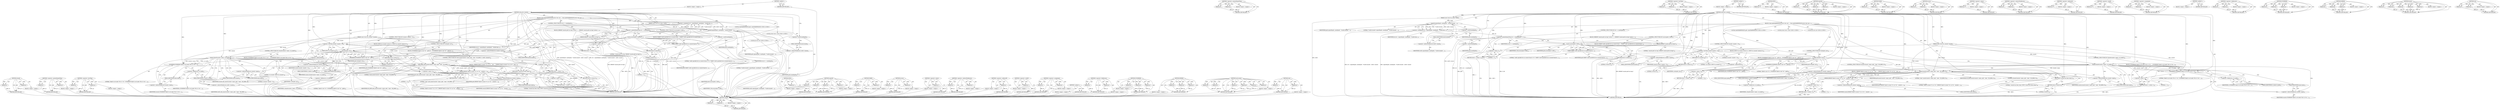 digraph "stat" {
vulnerable_225 [label=<(METHOD,chmod)>];
vulnerable_226 [label=<(PARAM,p1)>];
vulnerable_227 [label=<(PARAM,p2)>];
vulnerable_228 [label=<(BLOCK,&lt;empty&gt;,&lt;empty&gt;)>];
vulnerable_229 [label=<(METHOD_RETURN,ANY)>];
vulnerable_176 [label=<(METHOD,&lt;operator&gt;.greaterEqualsThan)>];
vulnerable_177 [label=<(PARAM,p1)>];
vulnerable_178 [label=<(PARAM,p2)>];
vulnerable_179 [label=<(BLOCK,&lt;empty&gt;,&lt;empty&gt;)>];
vulnerable_180 [label=<(METHOD_RETURN,ANY)>];
vulnerable_201 [label=<(METHOD,&lt;operator&gt;.lessThan)>];
vulnerable_202 [label=<(PARAM,p1)>];
vulnerable_203 [label=<(PARAM,p2)>];
vulnerable_204 [label=<(BLOCK,&lt;empty&gt;,&lt;empty&gt;)>];
vulnerable_205 [label=<(METHOD_RETURN,ANY)>];
vulnerable_6 [label=<(METHOD,&lt;global&gt;)<SUB>1</SUB>>];
vulnerable_7 [label=<(BLOCK,&lt;empty&gt;,&lt;empty&gt;)<SUB>1</SUB>>];
vulnerable_8 [label=<(METHOD,setup_dev_console)<SUB>1</SUB>>];
vulnerable_9 [label=<(PARAM,const struct lxc_rootfs *rootfs)<SUB>1</SUB>>];
vulnerable_10 [label=<(PARAM,const struct lxc_console *console)<SUB>2</SUB>>];
vulnerable_11 [label=<(BLOCK,{
	char path[MAXPATHLEN];
	struct stat s;
	int ...,{
	char path[MAXPATHLEN];
	struct stat s;
	int ...)<SUB>3</SUB>>];
vulnerable_12 [label="<(LOCAL,char[MAXPATHLEN] path: char[MAXPATHLEN])<SUB>4</SUB>>"];
vulnerable_13 [label="<(LOCAL,struct stat s: stat)<SUB>5</SUB>>"];
vulnerable_14 [label="<(LOCAL,int ret: int)<SUB>6</SUB>>"];
vulnerable_15 [label=<(&lt;operator&gt;.assignment,ret = snprintf(path, sizeof(path), &quot;%s/dev/cons...)<SUB>8</SUB>>];
vulnerable_16 [label=<(IDENTIFIER,ret,ret = snprintf(path, sizeof(path), &quot;%s/dev/cons...)<SUB>8</SUB>>];
vulnerable_17 [label=<(snprintf,snprintf(path, sizeof(path), &quot;%s/dev/console&quot;, ...)<SUB>8</SUB>>];
vulnerable_18 [label=<(IDENTIFIER,path,snprintf(path, sizeof(path), &quot;%s/dev/console&quot;, ...)<SUB>8</SUB>>];
vulnerable_19 [label=<(&lt;operator&gt;.sizeOf,sizeof(path))<SUB>8</SUB>>];
vulnerable_20 [label=<(IDENTIFIER,path,sizeof(path))<SUB>8</SUB>>];
vulnerable_21 [label=<(LITERAL,&quot;%s/dev/console&quot;,snprintf(path, sizeof(path), &quot;%s/dev/console&quot;, ...)<SUB>8</SUB>>];
vulnerable_22 [label=<(&lt;operator&gt;.indirectFieldAccess,rootfs-&gt;mount)<SUB>8</SUB>>];
vulnerable_23 [label=<(IDENTIFIER,rootfs,snprintf(path, sizeof(path), &quot;%s/dev/console&quot;, ...)<SUB>8</SUB>>];
vulnerable_24 [label=<(FIELD_IDENTIFIER,mount,mount)<SUB>8</SUB>>];
vulnerable_25 [label=<(CONTROL_STRUCTURE,IF,if (ret &gt;= sizeof(path)))<SUB>9</SUB>>];
vulnerable_26 [label=<(&lt;operator&gt;.greaterEqualsThan,ret &gt;= sizeof(path))<SUB>9</SUB>>];
vulnerable_27 [label=<(IDENTIFIER,ret,ret &gt;= sizeof(path))<SUB>9</SUB>>];
vulnerable_28 [label=<(&lt;operator&gt;.sizeOf,sizeof(path))<SUB>9</SUB>>];
vulnerable_29 [label=<(IDENTIFIER,path,sizeof(path))<SUB>9</SUB>>];
vulnerable_30 [label=<(BLOCK,{
		ERROR(&quot;console path too long&quot;);
		return -1...,{
		ERROR(&quot;console path too long&quot;);
		return -1...)<SUB>9</SUB>>];
vulnerable_31 [label=<(ERROR,ERROR(&quot;console path too long&quot;))<SUB>10</SUB>>];
vulnerable_32 [label=<(LITERAL,&quot;console path too long&quot;,ERROR(&quot;console path too long&quot;))<SUB>10</SUB>>];
vulnerable_33 [label=<(RETURN,return -1;,return -1;)<SUB>11</SUB>>];
vulnerable_34 [label=<(&lt;operator&gt;.minus,-1)<SUB>11</SUB>>];
vulnerable_35 [label=<(LITERAL,1,-1)<SUB>11</SUB>>];
vulnerable_36 [label=<(CONTROL_STRUCTURE,IF,if (access(path, F_OK)))<SUB>14</SUB>>];
vulnerable_37 [label=<(access,access(path, F_OK))<SUB>14</SUB>>];
vulnerable_38 [label=<(IDENTIFIER,path,access(path, F_OK))<SUB>14</SUB>>];
vulnerable_39 [label=<(IDENTIFIER,F_OK,access(path, F_OK))<SUB>14</SUB>>];
vulnerable_40 [label=<(BLOCK,{
		WARN(&quot;rootfs specified but no console found...,{
		WARN(&quot;rootfs specified but no console found...)<SUB>14</SUB>>];
vulnerable_41 [label=<(WARN,WARN(&quot;rootfs specified but no console found at ...)<SUB>15</SUB>>];
vulnerable_42 [label=<(LITERAL,&quot;rootfs specified but no console found at '%s'&quot;,WARN(&quot;rootfs specified but no console found at ...)<SUB>15</SUB>>];
vulnerable_43 [label=<(IDENTIFIER,path,WARN(&quot;rootfs specified but no console found at ...)<SUB>15</SUB>>];
vulnerable_44 [label=<(RETURN,return 0;,return 0;)<SUB>16</SUB>>];
vulnerable_45 [label=<(LITERAL,0,return 0;)<SUB>16</SUB>>];
vulnerable_46 [label=<(CONTROL_STRUCTURE,IF,if (console-&gt;master &lt; 0))<SUB>19</SUB>>];
vulnerable_47 [label=<(&lt;operator&gt;.lessThan,console-&gt;master &lt; 0)<SUB>19</SUB>>];
vulnerable_48 [label=<(&lt;operator&gt;.indirectFieldAccess,console-&gt;master)<SUB>19</SUB>>];
vulnerable_49 [label=<(IDENTIFIER,console,console-&gt;master &lt; 0)<SUB>19</SUB>>];
vulnerable_50 [label=<(FIELD_IDENTIFIER,master,master)<SUB>19</SUB>>];
vulnerable_51 [label=<(LITERAL,0,console-&gt;master &lt; 0)<SUB>19</SUB>>];
vulnerable_52 [label=<(BLOCK,{
		INFO(&quot;no console&quot;);
		return 0;
	},{
		INFO(&quot;no console&quot;);
		return 0;
	})<SUB>19</SUB>>];
vulnerable_53 [label=<(INFO,INFO(&quot;no console&quot;))<SUB>20</SUB>>];
vulnerable_54 [label=<(LITERAL,&quot;no console&quot;,INFO(&quot;no console&quot;))<SUB>20</SUB>>];
vulnerable_55 [label=<(RETURN,return 0;,return 0;)<SUB>21</SUB>>];
vulnerable_56 [label=<(LITERAL,0,return 0;)<SUB>21</SUB>>];
vulnerable_57 [label=<(CONTROL_STRUCTURE,IF,if (stat(path, &amp;s)))<SUB>24</SUB>>];
vulnerable_58 [label=<(stat,stat(path, &amp;s))<SUB>24</SUB>>];
vulnerable_59 [label=<(IDENTIFIER,path,stat(path, &amp;s))<SUB>24</SUB>>];
vulnerable_60 [label=<(&lt;operator&gt;.addressOf,&amp;s)<SUB>24</SUB>>];
vulnerable_61 [label=<(IDENTIFIER,s,stat(path, &amp;s))<SUB>24</SUB>>];
vulnerable_62 [label=<(BLOCK,{
		SYSERROR(&quot;failed to stat '%s'&quot;, path);
		re...,{
		SYSERROR(&quot;failed to stat '%s'&quot;, path);
		re...)<SUB>24</SUB>>];
vulnerable_63 [label=<(SYSERROR,SYSERROR(&quot;failed to stat '%s'&quot;, path))<SUB>25</SUB>>];
vulnerable_64 [label=<(LITERAL,&quot;failed to stat '%s'&quot;,SYSERROR(&quot;failed to stat '%s'&quot;, path))<SUB>25</SUB>>];
vulnerable_65 [label=<(IDENTIFIER,path,SYSERROR(&quot;failed to stat '%s'&quot;, path))<SUB>25</SUB>>];
vulnerable_66 [label=<(RETURN,return -1;,return -1;)<SUB>26</SUB>>];
vulnerable_67 [label=<(&lt;operator&gt;.minus,-1)<SUB>26</SUB>>];
vulnerable_68 [label=<(LITERAL,1,-1)<SUB>26</SUB>>];
vulnerable_69 [label=<(CONTROL_STRUCTURE,IF,if (chmod(console-&gt;name, s.st_mode)))<SUB>29</SUB>>];
vulnerable_70 [label=<(chmod,chmod(console-&gt;name, s.st_mode))<SUB>29</SUB>>];
vulnerable_71 [label=<(&lt;operator&gt;.indirectFieldAccess,console-&gt;name)<SUB>29</SUB>>];
vulnerable_72 [label=<(IDENTIFIER,console,chmod(console-&gt;name, s.st_mode))<SUB>29</SUB>>];
vulnerable_73 [label=<(FIELD_IDENTIFIER,name,name)<SUB>29</SUB>>];
vulnerable_74 [label=<(&lt;operator&gt;.fieldAccess,s.st_mode)<SUB>29</SUB>>];
vulnerable_75 [label=<(IDENTIFIER,s,chmod(console-&gt;name, s.st_mode))<SUB>29</SUB>>];
vulnerable_76 [label=<(FIELD_IDENTIFIER,st_mode,st_mode)<SUB>29</SUB>>];
vulnerable_77 [label=<(BLOCK,{
		SYSERROR(&quot;failed to set mode '0%o' to '%s'&quot;...,{
		SYSERROR(&quot;failed to set mode '0%o' to '%s'&quot;...)<SUB>29</SUB>>];
vulnerable_78 [label=<(SYSERROR,SYSERROR(&quot;failed to set mode '0%o' to '%s'&quot;,
		...)<SUB>30</SUB>>];
vulnerable_79 [label=<(LITERAL,&quot;failed to set mode '0%o' to '%s'&quot;,SYSERROR(&quot;failed to set mode '0%o' to '%s'&quot;,
		...)<SUB>30</SUB>>];
vulnerable_80 [label=<(&lt;operator&gt;.fieldAccess,s.st_mode)<SUB>31</SUB>>];
vulnerable_81 [label=<(IDENTIFIER,s,SYSERROR(&quot;failed to set mode '0%o' to '%s'&quot;,
		...)<SUB>31</SUB>>];
vulnerable_82 [label=<(FIELD_IDENTIFIER,st_mode,st_mode)<SUB>31</SUB>>];
vulnerable_83 [label=<(&lt;operator&gt;.indirectFieldAccess,console-&gt;name)<SUB>31</SUB>>];
vulnerable_84 [label=<(IDENTIFIER,console,SYSERROR(&quot;failed to set mode '0%o' to '%s'&quot;,
		...)<SUB>31</SUB>>];
vulnerable_85 [label=<(FIELD_IDENTIFIER,name,name)<SUB>31</SUB>>];
vulnerable_86 [label=<(RETURN,return -1;,return -1;)<SUB>32</SUB>>];
vulnerable_87 [label=<(&lt;operator&gt;.minus,-1)<SUB>32</SUB>>];
vulnerable_88 [label=<(LITERAL,1,-1)<SUB>32</SUB>>];
vulnerable_89 [label=<(CONTROL_STRUCTURE,IF,if (mount(console-&gt;name, path, &quot;none&quot;, MS_BIND, 0)))<SUB>35</SUB>>];
vulnerable_90 [label=<(mount,mount(console-&gt;name, path, &quot;none&quot;, MS_BIND, 0))<SUB>35</SUB>>];
vulnerable_91 [label=<(&lt;operator&gt;.indirectFieldAccess,console-&gt;name)<SUB>35</SUB>>];
vulnerable_92 [label=<(IDENTIFIER,console,mount(console-&gt;name, path, &quot;none&quot;, MS_BIND, 0))<SUB>35</SUB>>];
vulnerable_93 [label=<(FIELD_IDENTIFIER,name,name)<SUB>35</SUB>>];
vulnerable_94 [label=<(IDENTIFIER,path,mount(console-&gt;name, path, &quot;none&quot;, MS_BIND, 0))<SUB>35</SUB>>];
vulnerable_95 [label=<(LITERAL,&quot;none&quot;,mount(console-&gt;name, path, &quot;none&quot;, MS_BIND, 0))<SUB>35</SUB>>];
vulnerable_96 [label=<(IDENTIFIER,MS_BIND,mount(console-&gt;name, path, &quot;none&quot;, MS_BIND, 0))<SUB>35</SUB>>];
vulnerable_97 [label=<(LITERAL,0,mount(console-&gt;name, path, &quot;none&quot;, MS_BIND, 0))<SUB>35</SUB>>];
vulnerable_98 [label=<(BLOCK,{
 		ERROR(&quot;failed to mount '%s' on '%s'&quot;, cons...,{
 		ERROR(&quot;failed to mount '%s' on '%s'&quot;, cons...)<SUB>35</SUB>>];
vulnerable_99 [label=<(ERROR,ERROR(&quot;failed to mount '%s' on '%s'&quot;, console-&gt;...)<SUB>36</SUB>>];
vulnerable_100 [label=<(LITERAL,&quot;failed to mount '%s' on '%s'&quot;,ERROR(&quot;failed to mount '%s' on '%s'&quot;, console-&gt;...)<SUB>36</SUB>>];
vulnerable_101 [label=<(&lt;operator&gt;.indirectFieldAccess,console-&gt;name)<SUB>36</SUB>>];
vulnerable_102 [label=<(IDENTIFIER,console,ERROR(&quot;failed to mount '%s' on '%s'&quot;, console-&gt;...)<SUB>36</SUB>>];
vulnerable_103 [label=<(FIELD_IDENTIFIER,name,name)<SUB>36</SUB>>];
vulnerable_104 [label=<(IDENTIFIER,path,ERROR(&quot;failed to mount '%s' on '%s'&quot;, console-&gt;...)<SUB>36</SUB>>];
vulnerable_105 [label=<(RETURN,return -1;,return -1;)<SUB>37</SUB>>];
vulnerable_106 [label=<(&lt;operator&gt;.minus,-1)<SUB>37</SUB>>];
vulnerable_107 [label=<(LITERAL,1,-1)<SUB>37</SUB>>];
vulnerable_108 [label=<(INFO,INFO(&quot;console has been setup&quot;))<SUB>40</SUB>>];
vulnerable_109 [label=<(LITERAL,&quot;console has been setup&quot;,INFO(&quot;console has been setup&quot;))<SUB>40</SUB>>];
vulnerable_110 [label=<(RETURN,return 0;,return 0;)<SUB>41</SUB>>];
vulnerable_111 [label=<(LITERAL,0,return 0;)<SUB>41</SUB>>];
vulnerable_112 [label=<(METHOD_RETURN,int)<SUB>1</SUB>>];
vulnerable_114 [label=<(METHOD_RETURN,ANY)<SUB>1</SUB>>];
vulnerable_206 [label=<(METHOD,INFO)>];
vulnerable_207 [label=<(PARAM,p1)>];
vulnerable_208 [label=<(BLOCK,&lt;empty&gt;,&lt;empty&gt;)>];
vulnerable_209 [label=<(METHOD_RETURN,ANY)>];
vulnerable_160 [label=<(METHOD,snprintf)>];
vulnerable_161 [label=<(PARAM,p1)>];
vulnerable_162 [label=<(PARAM,p2)>];
vulnerable_163 [label=<(PARAM,p3)>];
vulnerable_164 [label=<(PARAM,p4)>];
vulnerable_165 [label=<(BLOCK,&lt;empty&gt;,&lt;empty&gt;)>];
vulnerable_166 [label=<(METHOD_RETURN,ANY)>];
vulnerable_196 [label=<(METHOD,WARN)>];
vulnerable_197 [label=<(PARAM,p1)>];
vulnerable_198 [label=<(PARAM,p2)>];
vulnerable_199 [label=<(BLOCK,&lt;empty&gt;,&lt;empty&gt;)>];
vulnerable_200 [label=<(METHOD_RETURN,ANY)>];
vulnerable_191 [label=<(METHOD,access)>];
vulnerable_192 [label=<(PARAM,p1)>];
vulnerable_193 [label=<(PARAM,p2)>];
vulnerable_194 [label=<(BLOCK,&lt;empty&gt;,&lt;empty&gt;)>];
vulnerable_195 [label=<(METHOD_RETURN,ANY)>];
vulnerable_187 [label=<(METHOD,&lt;operator&gt;.minus)>];
vulnerable_188 [label=<(PARAM,p1)>];
vulnerable_189 [label=<(BLOCK,&lt;empty&gt;,&lt;empty&gt;)>];
vulnerable_190 [label=<(METHOD_RETURN,ANY)>];
vulnerable_171 [label=<(METHOD,&lt;operator&gt;.indirectFieldAccess)>];
vulnerable_172 [label=<(PARAM,p1)>];
vulnerable_173 [label=<(PARAM,p2)>];
vulnerable_174 [label=<(BLOCK,&lt;empty&gt;,&lt;empty&gt;)>];
vulnerable_175 [label=<(METHOD_RETURN,ANY)>];
vulnerable_215 [label=<(METHOD,&lt;operator&gt;.addressOf)>];
vulnerable_216 [label=<(PARAM,p1)>];
vulnerable_217 [label=<(BLOCK,&lt;empty&gt;,&lt;empty&gt;)>];
vulnerable_218 [label=<(METHOD_RETURN,ANY)>];
vulnerable_167 [label=<(METHOD,&lt;operator&gt;.sizeOf)>];
vulnerable_168 [label=<(PARAM,p1)>];
vulnerable_169 [label=<(BLOCK,&lt;empty&gt;,&lt;empty&gt;)>];
vulnerable_170 [label=<(METHOD_RETURN,ANY)>];
vulnerable_155 [label=<(METHOD,&lt;operator&gt;.assignment)>];
vulnerable_156 [label=<(PARAM,p1)>];
vulnerable_157 [label=<(PARAM,p2)>];
vulnerable_158 [label=<(BLOCK,&lt;empty&gt;,&lt;empty&gt;)>];
vulnerable_159 [label=<(METHOD_RETURN,ANY)>];
vulnerable_149 [label=<(METHOD,&lt;global&gt;)<SUB>1</SUB>>];
vulnerable_150 [label=<(BLOCK,&lt;empty&gt;,&lt;empty&gt;)>];
vulnerable_151 [label=<(METHOD_RETURN,ANY)>];
vulnerable_230 [label=<(METHOD,&lt;operator&gt;.fieldAccess)>];
vulnerable_231 [label=<(PARAM,p1)>];
vulnerable_232 [label=<(PARAM,p2)>];
vulnerable_233 [label=<(BLOCK,&lt;empty&gt;,&lt;empty&gt;)>];
vulnerable_234 [label=<(METHOD_RETURN,ANY)>];
vulnerable_219 [label=<(METHOD,SYSERROR)>];
vulnerable_220 [label=<(PARAM,p1)>];
vulnerable_221 [label=<(PARAM,p2)>];
vulnerable_222 [label=<(PARAM,p3)>];
vulnerable_223 [label=<(BLOCK,&lt;empty&gt;,&lt;empty&gt;)>];
vulnerable_224 [label=<(METHOD_RETURN,ANY)>];
vulnerable_181 [label=<(METHOD,ERROR)>];
vulnerable_182 [label=<(PARAM,p1)>];
vulnerable_183 [label=<(PARAM,p2)>];
vulnerable_184 [label=<(PARAM,p3)>];
vulnerable_185 [label=<(BLOCK,&lt;empty&gt;,&lt;empty&gt;)>];
vulnerable_186 [label=<(METHOD_RETURN,ANY)>];
vulnerable_235 [label=<(METHOD,mount)>];
vulnerable_236 [label=<(PARAM,p1)>];
vulnerable_237 [label=<(PARAM,p2)>];
vulnerable_238 [label=<(PARAM,p3)>];
vulnerable_239 [label=<(PARAM,p4)>];
vulnerable_240 [label=<(PARAM,p5)>];
vulnerable_241 [label=<(BLOCK,&lt;empty&gt;,&lt;empty&gt;)>];
vulnerable_242 [label=<(METHOD_RETURN,ANY)>];
vulnerable_210 [label=<(METHOD,stat)>];
vulnerable_211 [label=<(PARAM,p1)>];
vulnerable_212 [label=<(PARAM,p2)>];
vulnerable_213 [label=<(BLOCK,&lt;empty&gt;,&lt;empty&gt;)>];
vulnerable_214 [label=<(METHOD_RETURN,ANY)>];
fixed_228 [label=<(METHOD,chmod)>];
fixed_229 [label=<(PARAM,p1)>];
fixed_230 [label=<(PARAM,p2)>];
fixed_231 [label=<(BLOCK,&lt;empty&gt;,&lt;empty&gt;)>];
fixed_232 [label=<(METHOD_RETURN,ANY)>];
fixed_179 [label=<(METHOD,&lt;operator&gt;.greaterEqualsThan)>];
fixed_180 [label=<(PARAM,p1)>];
fixed_181 [label=<(PARAM,p2)>];
fixed_182 [label=<(BLOCK,&lt;empty&gt;,&lt;empty&gt;)>];
fixed_183 [label=<(METHOD_RETURN,ANY)>];
fixed_204 [label=<(METHOD,&lt;operator&gt;.lessThan)>];
fixed_205 [label=<(PARAM,p1)>];
fixed_206 [label=<(PARAM,p2)>];
fixed_207 [label=<(BLOCK,&lt;empty&gt;,&lt;empty&gt;)>];
fixed_208 [label=<(METHOD_RETURN,ANY)>];
fixed_6 [label=<(METHOD,&lt;global&gt;)<SUB>1</SUB>>];
fixed_7 [label=<(BLOCK,&lt;empty&gt;,&lt;empty&gt;)<SUB>1</SUB>>];
fixed_8 [label=<(METHOD,setup_dev_console)<SUB>1</SUB>>];
fixed_9 [label=<(PARAM,const struct lxc_rootfs *rootfs)<SUB>1</SUB>>];
fixed_10 [label=<(PARAM,const struct lxc_console *console)<SUB>2</SUB>>];
fixed_11 [label=<(BLOCK,{
	char path[MAXPATHLEN];
	struct stat s;
	int ...,{
	char path[MAXPATHLEN];
	struct stat s;
	int ...)<SUB>3</SUB>>];
fixed_12 [label="<(LOCAL,char[MAXPATHLEN] path: char[MAXPATHLEN])<SUB>4</SUB>>"];
fixed_13 [label="<(LOCAL,struct stat s: stat)<SUB>5</SUB>>"];
fixed_14 [label="<(LOCAL,int ret: int)<SUB>6</SUB>>"];
fixed_15 [label=<(&lt;operator&gt;.assignment,ret = snprintf(path, sizeof(path), &quot;%s/dev/cons...)<SUB>8</SUB>>];
fixed_16 [label=<(IDENTIFIER,ret,ret = snprintf(path, sizeof(path), &quot;%s/dev/cons...)<SUB>8</SUB>>];
fixed_17 [label=<(snprintf,snprintf(path, sizeof(path), &quot;%s/dev/console&quot;, ...)<SUB>8</SUB>>];
fixed_18 [label=<(IDENTIFIER,path,snprintf(path, sizeof(path), &quot;%s/dev/console&quot;, ...)<SUB>8</SUB>>];
fixed_19 [label=<(&lt;operator&gt;.sizeOf,sizeof(path))<SUB>8</SUB>>];
fixed_20 [label=<(IDENTIFIER,path,sizeof(path))<SUB>8</SUB>>];
fixed_21 [label=<(LITERAL,&quot;%s/dev/console&quot;,snprintf(path, sizeof(path), &quot;%s/dev/console&quot;, ...)<SUB>8</SUB>>];
fixed_22 [label=<(&lt;operator&gt;.indirectFieldAccess,rootfs-&gt;mount)<SUB>8</SUB>>];
fixed_23 [label=<(IDENTIFIER,rootfs,snprintf(path, sizeof(path), &quot;%s/dev/console&quot;, ...)<SUB>8</SUB>>];
fixed_24 [label=<(FIELD_IDENTIFIER,mount,mount)<SUB>8</SUB>>];
fixed_25 [label=<(CONTROL_STRUCTURE,IF,if (ret &gt;= sizeof(path)))<SUB>9</SUB>>];
fixed_26 [label=<(&lt;operator&gt;.greaterEqualsThan,ret &gt;= sizeof(path))<SUB>9</SUB>>];
fixed_27 [label=<(IDENTIFIER,ret,ret &gt;= sizeof(path))<SUB>9</SUB>>];
fixed_28 [label=<(&lt;operator&gt;.sizeOf,sizeof(path))<SUB>9</SUB>>];
fixed_29 [label=<(IDENTIFIER,path,sizeof(path))<SUB>9</SUB>>];
fixed_30 [label=<(BLOCK,{
		ERROR(&quot;console path too long&quot;);
		return -1...,{
		ERROR(&quot;console path too long&quot;);
		return -1...)<SUB>9</SUB>>];
fixed_31 [label=<(ERROR,ERROR(&quot;console path too long&quot;))<SUB>10</SUB>>];
fixed_32 [label=<(LITERAL,&quot;console path too long&quot;,ERROR(&quot;console path too long&quot;))<SUB>10</SUB>>];
fixed_33 [label=<(RETURN,return -1;,return -1;)<SUB>11</SUB>>];
fixed_34 [label=<(&lt;operator&gt;.minus,-1)<SUB>11</SUB>>];
fixed_35 [label=<(LITERAL,1,-1)<SUB>11</SUB>>];
fixed_36 [label=<(CONTROL_STRUCTURE,IF,if (access(path, F_OK)))<SUB>14</SUB>>];
fixed_37 [label=<(access,access(path, F_OK))<SUB>14</SUB>>];
fixed_38 [label=<(IDENTIFIER,path,access(path, F_OK))<SUB>14</SUB>>];
fixed_39 [label=<(IDENTIFIER,F_OK,access(path, F_OK))<SUB>14</SUB>>];
fixed_40 [label=<(BLOCK,{
		WARN(&quot;rootfs specified but no console found...,{
		WARN(&quot;rootfs specified but no console found...)<SUB>14</SUB>>];
fixed_41 [label=<(WARN,WARN(&quot;rootfs specified but no console found at ...)<SUB>15</SUB>>];
fixed_42 [label=<(LITERAL,&quot;rootfs specified but no console found at '%s'&quot;,WARN(&quot;rootfs specified but no console found at ...)<SUB>15</SUB>>];
fixed_43 [label=<(IDENTIFIER,path,WARN(&quot;rootfs specified but no console found at ...)<SUB>15</SUB>>];
fixed_44 [label=<(RETURN,return 0;,return 0;)<SUB>16</SUB>>];
fixed_45 [label=<(LITERAL,0,return 0;)<SUB>16</SUB>>];
fixed_46 [label=<(CONTROL_STRUCTURE,IF,if (console-&gt;master &lt; 0))<SUB>19</SUB>>];
fixed_47 [label=<(&lt;operator&gt;.lessThan,console-&gt;master &lt; 0)<SUB>19</SUB>>];
fixed_48 [label=<(&lt;operator&gt;.indirectFieldAccess,console-&gt;master)<SUB>19</SUB>>];
fixed_49 [label=<(IDENTIFIER,console,console-&gt;master &lt; 0)<SUB>19</SUB>>];
fixed_50 [label=<(FIELD_IDENTIFIER,master,master)<SUB>19</SUB>>];
fixed_51 [label=<(LITERAL,0,console-&gt;master &lt; 0)<SUB>19</SUB>>];
fixed_52 [label=<(BLOCK,{
		INFO(&quot;no console&quot;);
		return 0;
	},{
		INFO(&quot;no console&quot;);
		return 0;
	})<SUB>19</SUB>>];
fixed_53 [label=<(INFO,INFO(&quot;no console&quot;))<SUB>20</SUB>>];
fixed_54 [label=<(LITERAL,&quot;no console&quot;,INFO(&quot;no console&quot;))<SUB>20</SUB>>];
fixed_55 [label=<(RETURN,return 0;,return 0;)<SUB>21</SUB>>];
fixed_56 [label=<(LITERAL,0,return 0;)<SUB>21</SUB>>];
fixed_57 [label=<(CONTROL_STRUCTURE,IF,if (stat(path, &amp;s)))<SUB>24</SUB>>];
fixed_58 [label=<(stat,stat(path, &amp;s))<SUB>24</SUB>>];
fixed_59 [label=<(IDENTIFIER,path,stat(path, &amp;s))<SUB>24</SUB>>];
fixed_60 [label=<(&lt;operator&gt;.addressOf,&amp;s)<SUB>24</SUB>>];
fixed_61 [label=<(IDENTIFIER,s,stat(path, &amp;s))<SUB>24</SUB>>];
fixed_62 [label=<(BLOCK,{
		SYSERROR(&quot;failed to stat '%s'&quot;, path);
		re...,{
		SYSERROR(&quot;failed to stat '%s'&quot;, path);
		re...)<SUB>24</SUB>>];
fixed_63 [label=<(SYSERROR,SYSERROR(&quot;failed to stat '%s'&quot;, path))<SUB>25</SUB>>];
fixed_64 [label=<(LITERAL,&quot;failed to stat '%s'&quot;,SYSERROR(&quot;failed to stat '%s'&quot;, path))<SUB>25</SUB>>];
fixed_65 [label=<(IDENTIFIER,path,SYSERROR(&quot;failed to stat '%s'&quot;, path))<SUB>25</SUB>>];
fixed_66 [label=<(RETURN,return -1;,return -1;)<SUB>26</SUB>>];
fixed_67 [label=<(&lt;operator&gt;.minus,-1)<SUB>26</SUB>>];
fixed_68 [label=<(LITERAL,1,-1)<SUB>26</SUB>>];
fixed_69 [label=<(CONTROL_STRUCTURE,IF,if (chmod(console-&gt;name, s.st_mode)))<SUB>29</SUB>>];
fixed_70 [label=<(chmod,chmod(console-&gt;name, s.st_mode))<SUB>29</SUB>>];
fixed_71 [label=<(&lt;operator&gt;.indirectFieldAccess,console-&gt;name)<SUB>29</SUB>>];
fixed_72 [label=<(IDENTIFIER,console,chmod(console-&gt;name, s.st_mode))<SUB>29</SUB>>];
fixed_73 [label=<(FIELD_IDENTIFIER,name,name)<SUB>29</SUB>>];
fixed_74 [label=<(&lt;operator&gt;.fieldAccess,s.st_mode)<SUB>29</SUB>>];
fixed_75 [label=<(IDENTIFIER,s,chmod(console-&gt;name, s.st_mode))<SUB>29</SUB>>];
fixed_76 [label=<(FIELD_IDENTIFIER,st_mode,st_mode)<SUB>29</SUB>>];
fixed_77 [label=<(BLOCK,{
		SYSERROR(&quot;failed to set mode '0%o' to '%s'&quot;...,{
		SYSERROR(&quot;failed to set mode '0%o' to '%s'&quot;...)<SUB>29</SUB>>];
fixed_78 [label=<(SYSERROR,SYSERROR(&quot;failed to set mode '0%o' to '%s'&quot;,
		...)<SUB>30</SUB>>];
fixed_79 [label=<(LITERAL,&quot;failed to set mode '0%o' to '%s'&quot;,SYSERROR(&quot;failed to set mode '0%o' to '%s'&quot;,
		...)<SUB>30</SUB>>];
fixed_80 [label=<(&lt;operator&gt;.fieldAccess,s.st_mode)<SUB>31</SUB>>];
fixed_81 [label=<(IDENTIFIER,s,SYSERROR(&quot;failed to set mode '0%o' to '%s'&quot;,
		...)<SUB>31</SUB>>];
fixed_82 [label=<(FIELD_IDENTIFIER,st_mode,st_mode)<SUB>31</SUB>>];
fixed_83 [label=<(&lt;operator&gt;.indirectFieldAccess,console-&gt;name)<SUB>31</SUB>>];
fixed_84 [label=<(IDENTIFIER,console,SYSERROR(&quot;failed to set mode '0%o' to '%s'&quot;,
		...)<SUB>31</SUB>>];
fixed_85 [label=<(FIELD_IDENTIFIER,name,name)<SUB>31</SUB>>];
fixed_86 [label=<(RETURN,return -1;,return -1;)<SUB>32</SUB>>];
fixed_87 [label=<(&lt;operator&gt;.minus,-1)<SUB>32</SUB>>];
fixed_88 [label=<(LITERAL,1,-1)<SUB>32</SUB>>];
fixed_89 [label=<(CONTROL_STRUCTURE,IF,if (safe_mount(console-&gt;name, path, &quot;none&quot;, MS_BIND, 0, rootfs-&gt;mount)))<SUB>35</SUB>>];
fixed_90 [label=<(safe_mount,safe_mount(console-&gt;name, path, &quot;none&quot;, MS_BIND...)<SUB>35</SUB>>];
fixed_91 [label=<(&lt;operator&gt;.indirectFieldAccess,console-&gt;name)<SUB>35</SUB>>];
fixed_92 [label=<(IDENTIFIER,console,safe_mount(console-&gt;name, path, &quot;none&quot;, MS_BIND...)<SUB>35</SUB>>];
fixed_93 [label=<(FIELD_IDENTIFIER,name,name)<SUB>35</SUB>>];
fixed_94 [label=<(IDENTIFIER,path,safe_mount(console-&gt;name, path, &quot;none&quot;, MS_BIND...)<SUB>35</SUB>>];
fixed_95 [label=<(LITERAL,&quot;none&quot;,safe_mount(console-&gt;name, path, &quot;none&quot;, MS_BIND...)<SUB>35</SUB>>];
fixed_96 [label=<(IDENTIFIER,MS_BIND,safe_mount(console-&gt;name, path, &quot;none&quot;, MS_BIND...)<SUB>35</SUB>>];
fixed_97 [label=<(LITERAL,0,safe_mount(console-&gt;name, path, &quot;none&quot;, MS_BIND...)<SUB>35</SUB>>];
fixed_98 [label=<(&lt;operator&gt;.indirectFieldAccess,rootfs-&gt;mount)<SUB>35</SUB>>];
fixed_99 [label=<(IDENTIFIER,rootfs,safe_mount(console-&gt;name, path, &quot;none&quot;, MS_BIND...)<SUB>35</SUB>>];
fixed_100 [label=<(FIELD_IDENTIFIER,mount,mount)<SUB>35</SUB>>];
fixed_101 [label=<(BLOCK,{
 		ERROR(&quot;failed to mount '%s' on '%s'&quot;, cons...,{
 		ERROR(&quot;failed to mount '%s' on '%s'&quot;, cons...)<SUB>35</SUB>>];
fixed_102 [label=<(ERROR,ERROR(&quot;failed to mount '%s' on '%s'&quot;, console-&gt;...)<SUB>36</SUB>>];
fixed_103 [label=<(LITERAL,&quot;failed to mount '%s' on '%s'&quot;,ERROR(&quot;failed to mount '%s' on '%s'&quot;, console-&gt;...)<SUB>36</SUB>>];
fixed_104 [label=<(&lt;operator&gt;.indirectFieldAccess,console-&gt;name)<SUB>36</SUB>>];
fixed_105 [label=<(IDENTIFIER,console,ERROR(&quot;failed to mount '%s' on '%s'&quot;, console-&gt;...)<SUB>36</SUB>>];
fixed_106 [label=<(FIELD_IDENTIFIER,name,name)<SUB>36</SUB>>];
fixed_107 [label=<(IDENTIFIER,path,ERROR(&quot;failed to mount '%s' on '%s'&quot;, console-&gt;...)<SUB>36</SUB>>];
fixed_108 [label=<(RETURN,return -1;,return -1;)<SUB>37</SUB>>];
fixed_109 [label=<(&lt;operator&gt;.minus,-1)<SUB>37</SUB>>];
fixed_110 [label=<(LITERAL,1,-1)<SUB>37</SUB>>];
fixed_111 [label=<(INFO,INFO(&quot;console has been setup&quot;))<SUB>40</SUB>>];
fixed_112 [label=<(LITERAL,&quot;console has been setup&quot;,INFO(&quot;console has been setup&quot;))<SUB>40</SUB>>];
fixed_113 [label=<(RETURN,return 0;,return 0;)<SUB>41</SUB>>];
fixed_114 [label=<(LITERAL,0,return 0;)<SUB>41</SUB>>];
fixed_115 [label=<(METHOD_RETURN,int)<SUB>1</SUB>>];
fixed_117 [label=<(METHOD_RETURN,ANY)<SUB>1</SUB>>];
fixed_209 [label=<(METHOD,INFO)>];
fixed_210 [label=<(PARAM,p1)>];
fixed_211 [label=<(BLOCK,&lt;empty&gt;,&lt;empty&gt;)>];
fixed_212 [label=<(METHOD_RETURN,ANY)>];
fixed_163 [label=<(METHOD,snprintf)>];
fixed_164 [label=<(PARAM,p1)>];
fixed_165 [label=<(PARAM,p2)>];
fixed_166 [label=<(PARAM,p3)>];
fixed_167 [label=<(PARAM,p4)>];
fixed_168 [label=<(BLOCK,&lt;empty&gt;,&lt;empty&gt;)>];
fixed_169 [label=<(METHOD_RETURN,ANY)>];
fixed_199 [label=<(METHOD,WARN)>];
fixed_200 [label=<(PARAM,p1)>];
fixed_201 [label=<(PARAM,p2)>];
fixed_202 [label=<(BLOCK,&lt;empty&gt;,&lt;empty&gt;)>];
fixed_203 [label=<(METHOD_RETURN,ANY)>];
fixed_194 [label=<(METHOD,access)>];
fixed_195 [label=<(PARAM,p1)>];
fixed_196 [label=<(PARAM,p2)>];
fixed_197 [label=<(BLOCK,&lt;empty&gt;,&lt;empty&gt;)>];
fixed_198 [label=<(METHOD_RETURN,ANY)>];
fixed_190 [label=<(METHOD,&lt;operator&gt;.minus)>];
fixed_191 [label=<(PARAM,p1)>];
fixed_192 [label=<(BLOCK,&lt;empty&gt;,&lt;empty&gt;)>];
fixed_193 [label=<(METHOD_RETURN,ANY)>];
fixed_174 [label=<(METHOD,&lt;operator&gt;.indirectFieldAccess)>];
fixed_175 [label=<(PARAM,p1)>];
fixed_176 [label=<(PARAM,p2)>];
fixed_177 [label=<(BLOCK,&lt;empty&gt;,&lt;empty&gt;)>];
fixed_178 [label=<(METHOD_RETURN,ANY)>];
fixed_218 [label=<(METHOD,&lt;operator&gt;.addressOf)>];
fixed_219 [label=<(PARAM,p1)>];
fixed_220 [label=<(BLOCK,&lt;empty&gt;,&lt;empty&gt;)>];
fixed_221 [label=<(METHOD_RETURN,ANY)>];
fixed_170 [label=<(METHOD,&lt;operator&gt;.sizeOf)>];
fixed_171 [label=<(PARAM,p1)>];
fixed_172 [label=<(BLOCK,&lt;empty&gt;,&lt;empty&gt;)>];
fixed_173 [label=<(METHOD_RETURN,ANY)>];
fixed_158 [label=<(METHOD,&lt;operator&gt;.assignment)>];
fixed_159 [label=<(PARAM,p1)>];
fixed_160 [label=<(PARAM,p2)>];
fixed_161 [label=<(BLOCK,&lt;empty&gt;,&lt;empty&gt;)>];
fixed_162 [label=<(METHOD_RETURN,ANY)>];
fixed_152 [label=<(METHOD,&lt;global&gt;)<SUB>1</SUB>>];
fixed_153 [label=<(BLOCK,&lt;empty&gt;,&lt;empty&gt;)>];
fixed_154 [label=<(METHOD_RETURN,ANY)>];
fixed_233 [label=<(METHOD,&lt;operator&gt;.fieldAccess)>];
fixed_234 [label=<(PARAM,p1)>];
fixed_235 [label=<(PARAM,p2)>];
fixed_236 [label=<(BLOCK,&lt;empty&gt;,&lt;empty&gt;)>];
fixed_237 [label=<(METHOD_RETURN,ANY)>];
fixed_222 [label=<(METHOD,SYSERROR)>];
fixed_223 [label=<(PARAM,p1)>];
fixed_224 [label=<(PARAM,p2)>];
fixed_225 [label=<(PARAM,p3)>];
fixed_226 [label=<(BLOCK,&lt;empty&gt;,&lt;empty&gt;)>];
fixed_227 [label=<(METHOD_RETURN,ANY)>];
fixed_184 [label=<(METHOD,ERROR)>];
fixed_185 [label=<(PARAM,p1)>];
fixed_186 [label=<(PARAM,p2)>];
fixed_187 [label=<(PARAM,p3)>];
fixed_188 [label=<(BLOCK,&lt;empty&gt;,&lt;empty&gt;)>];
fixed_189 [label=<(METHOD_RETURN,ANY)>];
fixed_238 [label=<(METHOD,safe_mount)>];
fixed_239 [label=<(PARAM,p1)>];
fixed_240 [label=<(PARAM,p2)>];
fixed_241 [label=<(PARAM,p3)>];
fixed_242 [label=<(PARAM,p4)>];
fixed_243 [label=<(PARAM,p5)>];
fixed_244 [label=<(PARAM,p6)>];
fixed_245 [label=<(BLOCK,&lt;empty&gt;,&lt;empty&gt;)>];
fixed_246 [label=<(METHOD_RETURN,ANY)>];
fixed_213 [label=<(METHOD,stat)>];
fixed_214 [label=<(PARAM,p1)>];
fixed_215 [label=<(PARAM,p2)>];
fixed_216 [label=<(BLOCK,&lt;empty&gt;,&lt;empty&gt;)>];
fixed_217 [label=<(METHOD_RETURN,ANY)>];
vulnerable_225 -> vulnerable_226  [key=0, label="AST: "];
vulnerable_225 -> vulnerable_226  [key=1, label="DDG: "];
vulnerable_225 -> vulnerable_228  [key=0, label="AST: "];
vulnerable_225 -> vulnerable_227  [key=0, label="AST: "];
vulnerable_225 -> vulnerable_227  [key=1, label="DDG: "];
vulnerable_225 -> vulnerable_229  [key=0, label="AST: "];
vulnerable_225 -> vulnerable_229  [key=1, label="CFG: "];
vulnerable_226 -> vulnerable_229  [key=0, label="DDG: p1"];
vulnerable_227 -> vulnerable_229  [key=0, label="DDG: p2"];
vulnerable_176 -> vulnerable_177  [key=0, label="AST: "];
vulnerable_176 -> vulnerable_177  [key=1, label="DDG: "];
vulnerable_176 -> vulnerable_179  [key=0, label="AST: "];
vulnerable_176 -> vulnerable_178  [key=0, label="AST: "];
vulnerable_176 -> vulnerable_178  [key=1, label="DDG: "];
vulnerable_176 -> vulnerable_180  [key=0, label="AST: "];
vulnerable_176 -> vulnerable_180  [key=1, label="CFG: "];
vulnerable_177 -> vulnerable_180  [key=0, label="DDG: p1"];
vulnerable_178 -> vulnerable_180  [key=0, label="DDG: p2"];
vulnerable_201 -> vulnerable_202  [key=0, label="AST: "];
vulnerable_201 -> vulnerable_202  [key=1, label="DDG: "];
vulnerable_201 -> vulnerable_204  [key=0, label="AST: "];
vulnerable_201 -> vulnerable_203  [key=0, label="AST: "];
vulnerable_201 -> vulnerable_203  [key=1, label="DDG: "];
vulnerable_201 -> vulnerable_205  [key=0, label="AST: "];
vulnerable_201 -> vulnerable_205  [key=1, label="CFG: "];
vulnerable_202 -> vulnerable_205  [key=0, label="DDG: p1"];
vulnerable_203 -> vulnerable_205  [key=0, label="DDG: p2"];
vulnerable_6 -> vulnerable_7  [key=0, label="AST: "];
vulnerable_6 -> vulnerable_114  [key=0, label="AST: "];
vulnerable_6 -> vulnerable_114  [key=1, label="CFG: "];
vulnerable_7 -> vulnerable_8  [key=0, label="AST: "];
vulnerable_8 -> vulnerable_9  [key=0, label="AST: "];
vulnerable_8 -> vulnerable_9  [key=1, label="DDG: "];
vulnerable_8 -> vulnerable_10  [key=0, label="AST: "];
vulnerable_8 -> vulnerable_10  [key=1, label="DDG: "];
vulnerable_8 -> vulnerable_11  [key=0, label="AST: "];
vulnerable_8 -> vulnerable_112  [key=0, label="AST: "];
vulnerable_8 -> vulnerable_19  [key=0, label="CFG: "];
vulnerable_8 -> vulnerable_110  [key=0, label="DDG: "];
vulnerable_8 -> vulnerable_108  [key=0, label="DDG: "];
vulnerable_8 -> vulnerable_111  [key=0, label="DDG: "];
vulnerable_8 -> vulnerable_17  [key=0, label="DDG: "];
vulnerable_8 -> vulnerable_26  [key=0, label="DDG: "];
vulnerable_8 -> vulnerable_37  [key=0, label="DDG: "];
vulnerable_8 -> vulnerable_44  [key=0, label="DDG: "];
vulnerable_8 -> vulnerable_47  [key=0, label="DDG: "];
vulnerable_8 -> vulnerable_55  [key=0, label="DDG: "];
vulnerable_8 -> vulnerable_58  [key=0, label="DDG: "];
vulnerable_8 -> vulnerable_70  [key=0, label="DDG: "];
vulnerable_8 -> vulnerable_90  [key=0, label="DDG: "];
vulnerable_8 -> vulnerable_31  [key=0, label="DDG: "];
vulnerable_8 -> vulnerable_41  [key=0, label="DDG: "];
vulnerable_8 -> vulnerable_45  [key=0, label="DDG: "];
vulnerable_8 -> vulnerable_53  [key=0, label="DDG: "];
vulnerable_8 -> vulnerable_56  [key=0, label="DDG: "];
vulnerable_8 -> vulnerable_63  [key=0, label="DDG: "];
vulnerable_8 -> vulnerable_78  [key=0, label="DDG: "];
vulnerable_8 -> vulnerable_99  [key=0, label="DDG: "];
vulnerable_8 -> vulnerable_34  [key=0, label="DDG: "];
vulnerable_8 -> vulnerable_67  [key=0, label="DDG: "];
vulnerable_8 -> vulnerable_87  [key=0, label="DDG: "];
vulnerable_8 -> vulnerable_106  [key=0, label="DDG: "];
vulnerable_9 -> vulnerable_112  [key=0, label="DDG: rootfs"];
vulnerable_9 -> vulnerable_17  [key=0, label="DDG: rootfs"];
vulnerable_10 -> vulnerable_112  [key=0, label="DDG: console"];
vulnerable_10 -> vulnerable_47  [key=0, label="DDG: console"];
vulnerable_10 -> vulnerable_70  [key=0, label="DDG: console"];
vulnerable_10 -> vulnerable_90  [key=0, label="DDG: console"];
vulnerable_10 -> vulnerable_78  [key=0, label="DDG: console"];
vulnerable_10 -> vulnerable_99  [key=0, label="DDG: console"];
vulnerable_11 -> vulnerable_12  [key=0, label="AST: "];
vulnerable_11 -> vulnerable_13  [key=0, label="AST: "];
vulnerable_11 -> vulnerable_14  [key=0, label="AST: "];
vulnerable_11 -> vulnerable_15  [key=0, label="AST: "];
vulnerable_11 -> vulnerable_25  [key=0, label="AST: "];
vulnerable_11 -> vulnerable_36  [key=0, label="AST: "];
vulnerable_11 -> vulnerable_46  [key=0, label="AST: "];
vulnerable_11 -> vulnerable_57  [key=0, label="AST: "];
vulnerable_11 -> vulnerable_69  [key=0, label="AST: "];
vulnerable_11 -> vulnerable_89  [key=0, label="AST: "];
vulnerable_11 -> vulnerable_108  [key=0, label="AST: "];
vulnerable_11 -> vulnerable_110  [key=0, label="AST: "];
vulnerable_15 -> vulnerable_16  [key=0, label="AST: "];
vulnerable_15 -> vulnerable_17  [key=0, label="AST: "];
vulnerable_15 -> vulnerable_28  [key=0, label="CFG: "];
vulnerable_15 -> vulnerable_112  [key=0, label="DDG: snprintf(path, sizeof(path), &quot;%s/dev/console&quot;, rootfs-&gt;mount)"];
vulnerable_15 -> vulnerable_112  [key=1, label="DDG: ret = snprintf(path, sizeof(path), &quot;%s/dev/console&quot;, rootfs-&gt;mount)"];
vulnerable_15 -> vulnerable_26  [key=0, label="DDG: ret"];
vulnerable_17 -> vulnerable_18  [key=0, label="AST: "];
vulnerable_17 -> vulnerable_19  [key=0, label="AST: "];
vulnerable_17 -> vulnerable_21  [key=0, label="AST: "];
vulnerable_17 -> vulnerable_22  [key=0, label="AST: "];
vulnerable_17 -> vulnerable_15  [key=0, label="CFG: "];
vulnerable_17 -> vulnerable_15  [key=1, label="DDG: path"];
vulnerable_17 -> vulnerable_15  [key=2, label="DDG: &quot;%s/dev/console&quot;"];
vulnerable_17 -> vulnerable_15  [key=3, label="DDG: rootfs-&gt;mount"];
vulnerable_17 -> vulnerable_112  [key=0, label="DDG: rootfs-&gt;mount"];
vulnerable_19 -> vulnerable_20  [key=0, label="AST: "];
vulnerable_19 -> vulnerable_24  [key=0, label="CFG: "];
vulnerable_22 -> vulnerable_23  [key=0, label="AST: "];
vulnerable_22 -> vulnerable_24  [key=0, label="AST: "];
vulnerable_22 -> vulnerable_17  [key=0, label="CFG: "];
vulnerable_24 -> vulnerable_22  [key=0, label="CFG: "];
vulnerable_25 -> vulnerable_26  [key=0, label="AST: "];
vulnerable_25 -> vulnerable_30  [key=0, label="AST: "];
vulnerable_26 -> vulnerable_27  [key=0, label="AST: "];
vulnerable_26 -> vulnerable_28  [key=0, label="AST: "];
vulnerable_26 -> vulnerable_31  [key=0, label="CFG: "];
vulnerable_26 -> vulnerable_31  [key=1, label="CDG: "];
vulnerable_26 -> vulnerable_37  [key=0, label="CFG: "];
vulnerable_26 -> vulnerable_37  [key=1, label="CDG: "];
vulnerable_26 -> vulnerable_112  [key=0, label="DDG: ret"];
vulnerable_26 -> vulnerable_112  [key=1, label="DDG: ret &gt;= sizeof(path)"];
vulnerable_26 -> vulnerable_34  [key=0, label="CDG: "];
vulnerable_26 -> vulnerable_33  [key=0, label="CDG: "];
vulnerable_28 -> vulnerable_29  [key=0, label="AST: "];
vulnerable_28 -> vulnerable_26  [key=0, label="CFG: "];
vulnerable_28 -> vulnerable_112  [key=0, label="DDG: path"];
vulnerable_30 -> vulnerable_31  [key=0, label="AST: "];
vulnerable_30 -> vulnerable_33  [key=0, label="AST: "];
vulnerable_31 -> vulnerable_32  [key=0, label="AST: "];
vulnerable_31 -> vulnerable_34  [key=0, label="CFG: "];
vulnerable_31 -> vulnerable_112  [key=0, label="DDG: ERROR(&quot;console path too long&quot;)"];
vulnerable_33 -> vulnerable_34  [key=0, label="AST: "];
vulnerable_33 -> vulnerable_112  [key=0, label="CFG: "];
vulnerable_33 -> vulnerable_112  [key=1, label="DDG: &lt;RET&gt;"];
vulnerable_34 -> vulnerable_35  [key=0, label="AST: "];
vulnerable_34 -> vulnerable_33  [key=0, label="CFG: "];
vulnerable_34 -> vulnerable_33  [key=1, label="DDG: -1"];
vulnerable_34 -> vulnerable_112  [key=0, label="DDG: -1"];
vulnerable_36 -> vulnerable_37  [key=0, label="AST: "];
vulnerable_36 -> vulnerable_40  [key=0, label="AST: "];
vulnerable_37 -> vulnerable_38  [key=0, label="AST: "];
vulnerable_37 -> vulnerable_39  [key=0, label="AST: "];
vulnerable_37 -> vulnerable_41  [key=0, label="CFG: "];
vulnerable_37 -> vulnerable_41  [key=1, label="DDG: path"];
vulnerable_37 -> vulnerable_41  [key=2, label="CDG: "];
vulnerable_37 -> vulnerable_50  [key=0, label="CFG: "];
vulnerable_37 -> vulnerable_50  [key=1, label="CDG: "];
vulnerable_37 -> vulnerable_112  [key=0, label="DDG: F_OK"];
vulnerable_37 -> vulnerable_58  [key=0, label="DDG: path"];
vulnerable_37 -> vulnerable_47  [key=0, label="CDG: "];
vulnerable_37 -> vulnerable_48  [key=0, label="CDG: "];
vulnerable_37 -> vulnerable_44  [key=0, label="CDG: "];
vulnerable_40 -> vulnerable_41  [key=0, label="AST: "];
vulnerable_40 -> vulnerable_44  [key=0, label="AST: "];
vulnerable_41 -> vulnerable_42  [key=0, label="AST: "];
vulnerable_41 -> vulnerable_43  [key=0, label="AST: "];
vulnerable_41 -> vulnerable_44  [key=0, label="CFG: "];
vulnerable_44 -> vulnerable_45  [key=0, label="AST: "];
vulnerable_44 -> vulnerable_112  [key=0, label="CFG: "];
vulnerable_44 -> vulnerable_112  [key=1, label="DDG: &lt;RET&gt;"];
vulnerable_45 -> vulnerable_44  [key=0, label="DDG: 0"];
vulnerable_46 -> vulnerable_47  [key=0, label="AST: "];
vulnerable_46 -> vulnerable_52  [key=0, label="AST: "];
vulnerable_47 -> vulnerable_48  [key=0, label="AST: "];
vulnerable_47 -> vulnerable_51  [key=0, label="AST: "];
vulnerable_47 -> vulnerable_53  [key=0, label="CFG: "];
vulnerable_47 -> vulnerable_53  [key=1, label="CDG: "];
vulnerable_47 -> vulnerable_60  [key=0, label="CFG: "];
vulnerable_47 -> vulnerable_60  [key=1, label="CDG: "];
vulnerable_47 -> vulnerable_58  [key=0, label="CDG: "];
vulnerable_47 -> vulnerable_55  [key=0, label="CDG: "];
vulnerable_48 -> vulnerable_49  [key=0, label="AST: "];
vulnerable_48 -> vulnerable_50  [key=0, label="AST: "];
vulnerable_48 -> vulnerable_47  [key=0, label="CFG: "];
vulnerable_50 -> vulnerable_48  [key=0, label="CFG: "];
vulnerable_52 -> vulnerable_53  [key=0, label="AST: "];
vulnerable_52 -> vulnerable_55  [key=0, label="AST: "];
vulnerable_53 -> vulnerable_54  [key=0, label="AST: "];
vulnerable_53 -> vulnerable_55  [key=0, label="CFG: "];
vulnerable_55 -> vulnerable_56  [key=0, label="AST: "];
vulnerable_55 -> vulnerable_112  [key=0, label="CFG: "];
vulnerable_55 -> vulnerable_112  [key=1, label="DDG: &lt;RET&gt;"];
vulnerable_56 -> vulnerable_55  [key=0, label="DDG: 0"];
vulnerable_57 -> vulnerable_58  [key=0, label="AST: "];
vulnerable_57 -> vulnerable_62  [key=0, label="AST: "];
vulnerable_58 -> vulnerable_59  [key=0, label="AST: "];
vulnerable_58 -> vulnerable_60  [key=0, label="AST: "];
vulnerable_58 -> vulnerable_63  [key=0, label="CFG: "];
vulnerable_58 -> vulnerable_63  [key=1, label="DDG: path"];
vulnerable_58 -> vulnerable_63  [key=2, label="CDG: "];
vulnerable_58 -> vulnerable_73  [key=0, label="CFG: "];
vulnerable_58 -> vulnerable_73  [key=1, label="CDG: "];
vulnerable_58 -> vulnerable_90  [key=0, label="DDG: path"];
vulnerable_58 -> vulnerable_66  [key=0, label="CDG: "];
vulnerable_58 -> vulnerable_67  [key=0, label="CDG: "];
vulnerable_58 -> vulnerable_74  [key=0, label="CDG: "];
vulnerable_58 -> vulnerable_76  [key=0, label="CDG: "];
vulnerable_58 -> vulnerable_71  [key=0, label="CDG: "];
vulnerable_58 -> vulnerable_70  [key=0, label="CDG: "];
vulnerable_60 -> vulnerable_61  [key=0, label="AST: "];
vulnerable_60 -> vulnerable_58  [key=0, label="CFG: "];
vulnerable_62 -> vulnerable_63  [key=0, label="AST: "];
vulnerable_62 -> vulnerable_66  [key=0, label="AST: "];
vulnerable_63 -> vulnerable_64  [key=0, label="AST: "];
vulnerable_63 -> vulnerable_65  [key=0, label="AST: "];
vulnerable_63 -> vulnerable_67  [key=0, label="CFG: "];
vulnerable_66 -> vulnerable_67  [key=0, label="AST: "];
vulnerable_66 -> vulnerable_112  [key=0, label="CFG: "];
vulnerable_66 -> vulnerable_112  [key=1, label="DDG: &lt;RET&gt;"];
vulnerable_67 -> vulnerable_68  [key=0, label="AST: "];
vulnerable_67 -> vulnerable_66  [key=0, label="CFG: "];
vulnerable_67 -> vulnerable_66  [key=1, label="DDG: -1"];
vulnerable_69 -> vulnerable_70  [key=0, label="AST: "];
vulnerable_69 -> vulnerable_77  [key=0, label="AST: "];
vulnerable_70 -> vulnerable_71  [key=0, label="AST: "];
vulnerable_70 -> vulnerable_74  [key=0, label="AST: "];
vulnerable_70 -> vulnerable_82  [key=0, label="CFG: "];
vulnerable_70 -> vulnerable_82  [key=1, label="CDG: "];
vulnerable_70 -> vulnerable_93  [key=0, label="CFG: "];
vulnerable_70 -> vulnerable_93  [key=1, label="CDG: "];
vulnerable_70 -> vulnerable_90  [key=0, label="DDG: console-&gt;name"];
vulnerable_70 -> vulnerable_90  [key=1, label="CDG: "];
vulnerable_70 -> vulnerable_78  [key=0, label="DDG: s.st_mode"];
vulnerable_70 -> vulnerable_78  [key=1, label="DDG: console-&gt;name"];
vulnerable_70 -> vulnerable_78  [key=2, label="CDG: "];
vulnerable_70 -> vulnerable_85  [key=0, label="CDG: "];
vulnerable_70 -> vulnerable_87  [key=0, label="CDG: "];
vulnerable_70 -> vulnerable_91  [key=0, label="CDG: "];
vulnerable_70 -> vulnerable_80  [key=0, label="CDG: "];
vulnerable_70 -> vulnerable_83  [key=0, label="CDG: "];
vulnerable_70 -> vulnerable_86  [key=0, label="CDG: "];
vulnerable_71 -> vulnerable_72  [key=0, label="AST: "];
vulnerable_71 -> vulnerable_73  [key=0, label="AST: "];
vulnerable_71 -> vulnerable_76  [key=0, label="CFG: "];
vulnerable_73 -> vulnerable_71  [key=0, label="CFG: "];
vulnerable_74 -> vulnerable_75  [key=0, label="AST: "];
vulnerable_74 -> vulnerable_76  [key=0, label="AST: "];
vulnerable_74 -> vulnerable_70  [key=0, label="CFG: "];
vulnerable_76 -> vulnerable_74  [key=0, label="CFG: "];
vulnerable_77 -> vulnerable_78  [key=0, label="AST: "];
vulnerable_77 -> vulnerable_86  [key=0, label="AST: "];
vulnerable_78 -> vulnerable_79  [key=0, label="AST: "];
vulnerable_78 -> vulnerable_80  [key=0, label="AST: "];
vulnerable_78 -> vulnerable_83  [key=0, label="AST: "];
vulnerable_78 -> vulnerable_87  [key=0, label="CFG: "];
vulnerable_80 -> vulnerable_81  [key=0, label="AST: "];
vulnerable_80 -> vulnerable_82  [key=0, label="AST: "];
vulnerable_80 -> vulnerable_85  [key=0, label="CFG: "];
vulnerable_82 -> vulnerable_80  [key=0, label="CFG: "];
vulnerable_83 -> vulnerable_84  [key=0, label="AST: "];
vulnerable_83 -> vulnerable_85  [key=0, label="AST: "];
vulnerable_83 -> vulnerable_78  [key=0, label="CFG: "];
vulnerable_85 -> vulnerable_83  [key=0, label="CFG: "];
vulnerable_86 -> vulnerable_87  [key=0, label="AST: "];
vulnerable_86 -> vulnerable_112  [key=0, label="CFG: "];
vulnerable_86 -> vulnerable_112  [key=1, label="DDG: &lt;RET&gt;"];
vulnerable_87 -> vulnerable_88  [key=0, label="AST: "];
vulnerable_87 -> vulnerable_86  [key=0, label="CFG: "];
vulnerable_87 -> vulnerable_86  [key=1, label="DDG: -1"];
vulnerable_89 -> vulnerable_90  [key=0, label="AST: "];
vulnerable_89 -> vulnerable_98  [key=0, label="AST: "];
vulnerable_90 -> vulnerable_91  [key=0, label="AST: "];
vulnerable_90 -> vulnerable_94  [key=0, label="AST: "];
vulnerable_90 -> vulnerable_95  [key=0, label="AST: "];
vulnerable_90 -> vulnerable_96  [key=0, label="AST: "];
vulnerable_90 -> vulnerable_97  [key=0, label="AST: "];
vulnerable_90 -> vulnerable_103  [key=0, label="CFG: "];
vulnerable_90 -> vulnerable_103  [key=1, label="CDG: "];
vulnerable_90 -> vulnerable_108  [key=0, label="CFG: "];
vulnerable_90 -> vulnerable_108  [key=1, label="CDG: "];
vulnerable_90 -> vulnerable_112  [key=0, label="DDG: MS_BIND"];
vulnerable_90 -> vulnerable_99  [key=0, label="DDG: console-&gt;name"];
vulnerable_90 -> vulnerable_99  [key=1, label="DDG: path"];
vulnerable_90 -> vulnerable_99  [key=2, label="CDG: "];
vulnerable_90 -> vulnerable_106  [key=0, label="CDG: "];
vulnerable_90 -> vulnerable_101  [key=0, label="CDG: "];
vulnerable_90 -> vulnerable_105  [key=0, label="CDG: "];
vulnerable_90 -> vulnerable_110  [key=0, label="CDG: "];
vulnerable_91 -> vulnerable_92  [key=0, label="AST: "];
vulnerable_91 -> vulnerable_93  [key=0, label="AST: "];
vulnerable_91 -> vulnerable_90  [key=0, label="CFG: "];
vulnerable_93 -> vulnerable_91  [key=0, label="CFG: "];
vulnerable_98 -> vulnerable_99  [key=0, label="AST: "];
vulnerable_98 -> vulnerable_105  [key=0, label="AST: "];
vulnerable_99 -> vulnerable_100  [key=0, label="AST: "];
vulnerable_99 -> vulnerable_101  [key=0, label="AST: "];
vulnerable_99 -> vulnerable_104  [key=0, label="AST: "];
vulnerable_99 -> vulnerable_106  [key=0, label="CFG: "];
vulnerable_101 -> vulnerable_102  [key=0, label="AST: "];
vulnerable_101 -> vulnerable_103  [key=0, label="AST: "];
vulnerable_101 -> vulnerable_99  [key=0, label="CFG: "];
vulnerable_103 -> vulnerable_101  [key=0, label="CFG: "];
vulnerable_105 -> vulnerable_106  [key=0, label="AST: "];
vulnerable_105 -> vulnerable_112  [key=0, label="CFG: "];
vulnerable_105 -> vulnerable_112  [key=1, label="DDG: &lt;RET&gt;"];
vulnerable_106 -> vulnerable_107  [key=0, label="AST: "];
vulnerable_106 -> vulnerable_105  [key=0, label="CFG: "];
vulnerable_106 -> vulnerable_105  [key=1, label="DDG: -1"];
vulnerable_108 -> vulnerable_109  [key=0, label="AST: "];
vulnerable_108 -> vulnerable_110  [key=0, label="CFG: "];
vulnerable_110 -> vulnerable_111  [key=0, label="AST: "];
vulnerable_110 -> vulnerable_112  [key=0, label="CFG: "];
vulnerable_110 -> vulnerable_112  [key=1, label="DDG: &lt;RET&gt;"];
vulnerable_111 -> vulnerable_110  [key=0, label="DDG: 0"];
vulnerable_206 -> vulnerable_207  [key=0, label="AST: "];
vulnerable_206 -> vulnerable_207  [key=1, label="DDG: "];
vulnerable_206 -> vulnerable_208  [key=0, label="AST: "];
vulnerable_206 -> vulnerable_209  [key=0, label="AST: "];
vulnerable_206 -> vulnerable_209  [key=1, label="CFG: "];
vulnerable_207 -> vulnerable_209  [key=0, label="DDG: p1"];
vulnerable_160 -> vulnerable_161  [key=0, label="AST: "];
vulnerable_160 -> vulnerable_161  [key=1, label="DDG: "];
vulnerable_160 -> vulnerable_165  [key=0, label="AST: "];
vulnerable_160 -> vulnerable_162  [key=0, label="AST: "];
vulnerable_160 -> vulnerable_162  [key=1, label="DDG: "];
vulnerable_160 -> vulnerable_166  [key=0, label="AST: "];
vulnerable_160 -> vulnerable_166  [key=1, label="CFG: "];
vulnerable_160 -> vulnerable_163  [key=0, label="AST: "];
vulnerable_160 -> vulnerable_163  [key=1, label="DDG: "];
vulnerable_160 -> vulnerable_164  [key=0, label="AST: "];
vulnerable_160 -> vulnerable_164  [key=1, label="DDG: "];
vulnerable_161 -> vulnerable_166  [key=0, label="DDG: p1"];
vulnerable_162 -> vulnerable_166  [key=0, label="DDG: p2"];
vulnerable_163 -> vulnerable_166  [key=0, label="DDG: p3"];
vulnerable_164 -> vulnerable_166  [key=0, label="DDG: p4"];
vulnerable_196 -> vulnerable_197  [key=0, label="AST: "];
vulnerable_196 -> vulnerable_197  [key=1, label="DDG: "];
vulnerable_196 -> vulnerable_199  [key=0, label="AST: "];
vulnerable_196 -> vulnerable_198  [key=0, label="AST: "];
vulnerable_196 -> vulnerable_198  [key=1, label="DDG: "];
vulnerable_196 -> vulnerable_200  [key=0, label="AST: "];
vulnerable_196 -> vulnerable_200  [key=1, label="CFG: "];
vulnerable_197 -> vulnerable_200  [key=0, label="DDG: p1"];
vulnerable_198 -> vulnerable_200  [key=0, label="DDG: p2"];
vulnerable_191 -> vulnerable_192  [key=0, label="AST: "];
vulnerable_191 -> vulnerable_192  [key=1, label="DDG: "];
vulnerable_191 -> vulnerable_194  [key=0, label="AST: "];
vulnerable_191 -> vulnerable_193  [key=0, label="AST: "];
vulnerable_191 -> vulnerable_193  [key=1, label="DDG: "];
vulnerable_191 -> vulnerable_195  [key=0, label="AST: "];
vulnerable_191 -> vulnerable_195  [key=1, label="CFG: "];
vulnerable_192 -> vulnerable_195  [key=0, label="DDG: p1"];
vulnerable_193 -> vulnerable_195  [key=0, label="DDG: p2"];
vulnerable_187 -> vulnerable_188  [key=0, label="AST: "];
vulnerable_187 -> vulnerable_188  [key=1, label="DDG: "];
vulnerable_187 -> vulnerable_189  [key=0, label="AST: "];
vulnerable_187 -> vulnerable_190  [key=0, label="AST: "];
vulnerable_187 -> vulnerable_190  [key=1, label="CFG: "];
vulnerable_188 -> vulnerable_190  [key=0, label="DDG: p1"];
vulnerable_171 -> vulnerable_172  [key=0, label="AST: "];
vulnerable_171 -> vulnerable_172  [key=1, label="DDG: "];
vulnerable_171 -> vulnerable_174  [key=0, label="AST: "];
vulnerable_171 -> vulnerable_173  [key=0, label="AST: "];
vulnerable_171 -> vulnerable_173  [key=1, label="DDG: "];
vulnerable_171 -> vulnerable_175  [key=0, label="AST: "];
vulnerable_171 -> vulnerable_175  [key=1, label="CFG: "];
vulnerable_172 -> vulnerable_175  [key=0, label="DDG: p1"];
vulnerable_173 -> vulnerable_175  [key=0, label="DDG: p2"];
vulnerable_215 -> vulnerable_216  [key=0, label="AST: "];
vulnerable_215 -> vulnerable_216  [key=1, label="DDG: "];
vulnerable_215 -> vulnerable_217  [key=0, label="AST: "];
vulnerable_215 -> vulnerable_218  [key=0, label="AST: "];
vulnerable_215 -> vulnerable_218  [key=1, label="CFG: "];
vulnerable_216 -> vulnerable_218  [key=0, label="DDG: p1"];
vulnerable_167 -> vulnerable_168  [key=0, label="AST: "];
vulnerable_167 -> vulnerable_168  [key=1, label="DDG: "];
vulnerable_167 -> vulnerable_169  [key=0, label="AST: "];
vulnerable_167 -> vulnerable_170  [key=0, label="AST: "];
vulnerable_167 -> vulnerable_170  [key=1, label="CFG: "];
vulnerable_168 -> vulnerable_170  [key=0, label="DDG: p1"];
vulnerable_155 -> vulnerable_156  [key=0, label="AST: "];
vulnerable_155 -> vulnerable_156  [key=1, label="DDG: "];
vulnerable_155 -> vulnerable_158  [key=0, label="AST: "];
vulnerable_155 -> vulnerable_157  [key=0, label="AST: "];
vulnerable_155 -> vulnerable_157  [key=1, label="DDG: "];
vulnerable_155 -> vulnerable_159  [key=0, label="AST: "];
vulnerable_155 -> vulnerable_159  [key=1, label="CFG: "];
vulnerable_156 -> vulnerable_159  [key=0, label="DDG: p1"];
vulnerable_157 -> vulnerable_159  [key=0, label="DDG: p2"];
vulnerable_149 -> vulnerable_150  [key=0, label="AST: "];
vulnerable_149 -> vulnerable_151  [key=0, label="AST: "];
vulnerable_149 -> vulnerable_151  [key=1, label="CFG: "];
vulnerable_230 -> vulnerable_231  [key=0, label="AST: "];
vulnerable_230 -> vulnerable_231  [key=1, label="DDG: "];
vulnerable_230 -> vulnerable_233  [key=0, label="AST: "];
vulnerable_230 -> vulnerable_232  [key=0, label="AST: "];
vulnerable_230 -> vulnerable_232  [key=1, label="DDG: "];
vulnerable_230 -> vulnerable_234  [key=0, label="AST: "];
vulnerable_230 -> vulnerable_234  [key=1, label="CFG: "];
vulnerable_231 -> vulnerable_234  [key=0, label="DDG: p1"];
vulnerable_232 -> vulnerable_234  [key=0, label="DDG: p2"];
vulnerable_219 -> vulnerable_220  [key=0, label="AST: "];
vulnerable_219 -> vulnerable_220  [key=1, label="DDG: "];
vulnerable_219 -> vulnerable_223  [key=0, label="AST: "];
vulnerable_219 -> vulnerable_221  [key=0, label="AST: "];
vulnerable_219 -> vulnerable_221  [key=1, label="DDG: "];
vulnerable_219 -> vulnerable_224  [key=0, label="AST: "];
vulnerable_219 -> vulnerable_224  [key=1, label="CFG: "];
vulnerable_219 -> vulnerable_222  [key=0, label="AST: "];
vulnerable_219 -> vulnerable_222  [key=1, label="DDG: "];
vulnerable_220 -> vulnerable_224  [key=0, label="DDG: p1"];
vulnerable_221 -> vulnerable_224  [key=0, label="DDG: p2"];
vulnerable_222 -> vulnerable_224  [key=0, label="DDG: p3"];
vulnerable_181 -> vulnerable_182  [key=0, label="AST: "];
vulnerable_181 -> vulnerable_182  [key=1, label="DDG: "];
vulnerable_181 -> vulnerable_185  [key=0, label="AST: "];
vulnerable_181 -> vulnerable_183  [key=0, label="AST: "];
vulnerable_181 -> vulnerable_183  [key=1, label="DDG: "];
vulnerable_181 -> vulnerable_186  [key=0, label="AST: "];
vulnerable_181 -> vulnerable_186  [key=1, label="CFG: "];
vulnerable_181 -> vulnerable_184  [key=0, label="AST: "];
vulnerable_181 -> vulnerable_184  [key=1, label="DDG: "];
vulnerable_182 -> vulnerable_186  [key=0, label="DDG: p1"];
vulnerable_183 -> vulnerable_186  [key=0, label="DDG: p2"];
vulnerable_184 -> vulnerable_186  [key=0, label="DDG: p3"];
vulnerable_235 -> vulnerable_236  [key=0, label="AST: "];
vulnerable_235 -> vulnerable_236  [key=1, label="DDG: "];
vulnerable_235 -> vulnerable_241  [key=0, label="AST: "];
vulnerable_235 -> vulnerable_237  [key=0, label="AST: "];
vulnerable_235 -> vulnerable_237  [key=1, label="DDG: "];
vulnerable_235 -> vulnerable_242  [key=0, label="AST: "];
vulnerable_235 -> vulnerable_242  [key=1, label="CFG: "];
vulnerable_235 -> vulnerable_238  [key=0, label="AST: "];
vulnerable_235 -> vulnerable_238  [key=1, label="DDG: "];
vulnerable_235 -> vulnerable_239  [key=0, label="AST: "];
vulnerable_235 -> vulnerable_239  [key=1, label="DDG: "];
vulnerable_235 -> vulnerable_240  [key=0, label="AST: "];
vulnerable_235 -> vulnerable_240  [key=1, label="DDG: "];
vulnerable_236 -> vulnerable_242  [key=0, label="DDG: p1"];
vulnerable_237 -> vulnerable_242  [key=0, label="DDG: p2"];
vulnerable_238 -> vulnerable_242  [key=0, label="DDG: p3"];
vulnerable_239 -> vulnerable_242  [key=0, label="DDG: p4"];
vulnerable_240 -> vulnerable_242  [key=0, label="DDG: p5"];
vulnerable_210 -> vulnerable_211  [key=0, label="AST: "];
vulnerable_210 -> vulnerable_211  [key=1, label="DDG: "];
vulnerable_210 -> vulnerable_213  [key=0, label="AST: "];
vulnerable_210 -> vulnerable_212  [key=0, label="AST: "];
vulnerable_210 -> vulnerable_212  [key=1, label="DDG: "];
vulnerable_210 -> vulnerable_214  [key=0, label="AST: "];
vulnerable_210 -> vulnerable_214  [key=1, label="CFG: "];
vulnerable_211 -> vulnerable_214  [key=0, label="DDG: p1"];
vulnerable_212 -> vulnerable_214  [key=0, label="DDG: p2"];
fixed_228 -> fixed_229  [key=0, label="AST: "];
fixed_228 -> fixed_229  [key=1, label="DDG: "];
fixed_228 -> fixed_231  [key=0, label="AST: "];
fixed_228 -> fixed_230  [key=0, label="AST: "];
fixed_228 -> fixed_230  [key=1, label="DDG: "];
fixed_228 -> fixed_232  [key=0, label="AST: "];
fixed_228 -> fixed_232  [key=1, label="CFG: "];
fixed_229 -> fixed_232  [key=0, label="DDG: p1"];
fixed_230 -> fixed_232  [key=0, label="DDG: p2"];
fixed_231 -> vulnerable_225  [key=0];
fixed_232 -> vulnerable_225  [key=0];
fixed_179 -> fixed_180  [key=0, label="AST: "];
fixed_179 -> fixed_180  [key=1, label="DDG: "];
fixed_179 -> fixed_182  [key=0, label="AST: "];
fixed_179 -> fixed_181  [key=0, label="AST: "];
fixed_179 -> fixed_181  [key=1, label="DDG: "];
fixed_179 -> fixed_183  [key=0, label="AST: "];
fixed_179 -> fixed_183  [key=1, label="CFG: "];
fixed_180 -> fixed_183  [key=0, label="DDG: p1"];
fixed_181 -> fixed_183  [key=0, label="DDG: p2"];
fixed_182 -> vulnerable_225  [key=0];
fixed_183 -> vulnerable_225  [key=0];
fixed_204 -> fixed_205  [key=0, label="AST: "];
fixed_204 -> fixed_205  [key=1, label="DDG: "];
fixed_204 -> fixed_207  [key=0, label="AST: "];
fixed_204 -> fixed_206  [key=0, label="AST: "];
fixed_204 -> fixed_206  [key=1, label="DDG: "];
fixed_204 -> fixed_208  [key=0, label="AST: "];
fixed_204 -> fixed_208  [key=1, label="CFG: "];
fixed_205 -> fixed_208  [key=0, label="DDG: p1"];
fixed_206 -> fixed_208  [key=0, label="DDG: p2"];
fixed_207 -> vulnerable_225  [key=0];
fixed_208 -> vulnerable_225  [key=0];
fixed_6 -> fixed_7  [key=0, label="AST: "];
fixed_6 -> fixed_117  [key=0, label="AST: "];
fixed_6 -> fixed_117  [key=1, label="CFG: "];
fixed_7 -> fixed_8  [key=0, label="AST: "];
fixed_8 -> fixed_9  [key=0, label="AST: "];
fixed_8 -> fixed_9  [key=1, label="DDG: "];
fixed_8 -> fixed_10  [key=0, label="AST: "];
fixed_8 -> fixed_10  [key=1, label="DDG: "];
fixed_8 -> fixed_11  [key=0, label="AST: "];
fixed_8 -> fixed_115  [key=0, label="AST: "];
fixed_8 -> fixed_19  [key=0, label="CFG: "];
fixed_8 -> fixed_113  [key=0, label="DDG: "];
fixed_8 -> fixed_111  [key=0, label="DDG: "];
fixed_8 -> fixed_114  [key=0, label="DDG: "];
fixed_8 -> fixed_17  [key=0, label="DDG: "];
fixed_8 -> fixed_26  [key=0, label="DDG: "];
fixed_8 -> fixed_37  [key=0, label="DDG: "];
fixed_8 -> fixed_44  [key=0, label="DDG: "];
fixed_8 -> fixed_47  [key=0, label="DDG: "];
fixed_8 -> fixed_55  [key=0, label="DDG: "];
fixed_8 -> fixed_58  [key=0, label="DDG: "];
fixed_8 -> fixed_70  [key=0, label="DDG: "];
fixed_8 -> fixed_90  [key=0, label="DDG: "];
fixed_8 -> fixed_31  [key=0, label="DDG: "];
fixed_8 -> fixed_41  [key=0, label="DDG: "];
fixed_8 -> fixed_45  [key=0, label="DDG: "];
fixed_8 -> fixed_53  [key=0, label="DDG: "];
fixed_8 -> fixed_56  [key=0, label="DDG: "];
fixed_8 -> fixed_63  [key=0, label="DDG: "];
fixed_8 -> fixed_78  [key=0, label="DDG: "];
fixed_8 -> fixed_102  [key=0, label="DDG: "];
fixed_8 -> fixed_34  [key=0, label="DDG: "];
fixed_8 -> fixed_67  [key=0, label="DDG: "];
fixed_8 -> fixed_87  [key=0, label="DDG: "];
fixed_8 -> fixed_109  [key=0, label="DDG: "];
fixed_9 -> fixed_115  [key=0, label="DDG: rootfs"];
fixed_9 -> fixed_17  [key=0, label="DDG: rootfs"];
fixed_9 -> fixed_90  [key=0, label="DDG: rootfs"];
fixed_10 -> fixed_115  [key=0, label="DDG: console"];
fixed_10 -> fixed_47  [key=0, label="DDG: console"];
fixed_10 -> fixed_70  [key=0, label="DDG: console"];
fixed_10 -> fixed_90  [key=0, label="DDG: console"];
fixed_10 -> fixed_78  [key=0, label="DDG: console"];
fixed_10 -> fixed_102  [key=0, label="DDG: console"];
fixed_11 -> fixed_12  [key=0, label="AST: "];
fixed_11 -> fixed_13  [key=0, label="AST: "];
fixed_11 -> fixed_14  [key=0, label="AST: "];
fixed_11 -> fixed_15  [key=0, label="AST: "];
fixed_11 -> fixed_25  [key=0, label="AST: "];
fixed_11 -> fixed_36  [key=0, label="AST: "];
fixed_11 -> fixed_46  [key=0, label="AST: "];
fixed_11 -> fixed_57  [key=0, label="AST: "];
fixed_11 -> fixed_69  [key=0, label="AST: "];
fixed_11 -> fixed_89  [key=0, label="AST: "];
fixed_11 -> fixed_111  [key=0, label="AST: "];
fixed_11 -> fixed_113  [key=0, label="AST: "];
fixed_12 -> vulnerable_225  [key=0];
fixed_13 -> vulnerable_225  [key=0];
fixed_14 -> vulnerable_225  [key=0];
fixed_15 -> fixed_16  [key=0, label="AST: "];
fixed_15 -> fixed_17  [key=0, label="AST: "];
fixed_15 -> fixed_28  [key=0, label="CFG: "];
fixed_15 -> fixed_115  [key=0, label="DDG: snprintf(path, sizeof(path), &quot;%s/dev/console&quot;, rootfs-&gt;mount)"];
fixed_15 -> fixed_115  [key=1, label="DDG: ret = snprintf(path, sizeof(path), &quot;%s/dev/console&quot;, rootfs-&gt;mount)"];
fixed_15 -> fixed_26  [key=0, label="DDG: ret"];
fixed_16 -> vulnerable_225  [key=0];
fixed_17 -> fixed_18  [key=0, label="AST: "];
fixed_17 -> fixed_19  [key=0, label="AST: "];
fixed_17 -> fixed_21  [key=0, label="AST: "];
fixed_17 -> fixed_22  [key=0, label="AST: "];
fixed_17 -> fixed_15  [key=0, label="CFG: "];
fixed_17 -> fixed_15  [key=1, label="DDG: path"];
fixed_17 -> fixed_15  [key=2, label="DDG: &quot;%s/dev/console&quot;"];
fixed_17 -> fixed_15  [key=3, label="DDG: rootfs-&gt;mount"];
fixed_17 -> fixed_115  [key=0, label="DDG: rootfs-&gt;mount"];
fixed_17 -> fixed_90  [key=0, label="DDG: rootfs-&gt;mount"];
fixed_18 -> vulnerable_225  [key=0];
fixed_19 -> fixed_20  [key=0, label="AST: "];
fixed_19 -> fixed_24  [key=0, label="CFG: "];
fixed_20 -> vulnerable_225  [key=0];
fixed_21 -> vulnerable_225  [key=0];
fixed_22 -> fixed_23  [key=0, label="AST: "];
fixed_22 -> fixed_24  [key=0, label="AST: "];
fixed_22 -> fixed_17  [key=0, label="CFG: "];
fixed_23 -> vulnerable_225  [key=0];
fixed_24 -> fixed_22  [key=0, label="CFG: "];
fixed_25 -> fixed_26  [key=0, label="AST: "];
fixed_25 -> fixed_30  [key=0, label="AST: "];
fixed_26 -> fixed_27  [key=0, label="AST: "];
fixed_26 -> fixed_28  [key=0, label="AST: "];
fixed_26 -> fixed_31  [key=0, label="CFG: "];
fixed_26 -> fixed_31  [key=1, label="CDG: "];
fixed_26 -> fixed_37  [key=0, label="CFG: "];
fixed_26 -> fixed_37  [key=1, label="CDG: "];
fixed_26 -> fixed_115  [key=0, label="DDG: ret"];
fixed_26 -> fixed_115  [key=1, label="DDG: ret &gt;= sizeof(path)"];
fixed_26 -> fixed_34  [key=0, label="CDG: "];
fixed_26 -> fixed_33  [key=0, label="CDG: "];
fixed_27 -> vulnerable_225  [key=0];
fixed_28 -> fixed_29  [key=0, label="AST: "];
fixed_28 -> fixed_26  [key=0, label="CFG: "];
fixed_28 -> fixed_115  [key=0, label="DDG: path"];
fixed_29 -> vulnerable_225  [key=0];
fixed_30 -> fixed_31  [key=0, label="AST: "];
fixed_30 -> fixed_33  [key=0, label="AST: "];
fixed_31 -> fixed_32  [key=0, label="AST: "];
fixed_31 -> fixed_34  [key=0, label="CFG: "];
fixed_31 -> fixed_115  [key=0, label="DDG: ERROR(&quot;console path too long&quot;)"];
fixed_32 -> vulnerable_225  [key=0];
fixed_33 -> fixed_34  [key=0, label="AST: "];
fixed_33 -> fixed_115  [key=0, label="CFG: "];
fixed_33 -> fixed_115  [key=1, label="DDG: &lt;RET&gt;"];
fixed_34 -> fixed_35  [key=0, label="AST: "];
fixed_34 -> fixed_33  [key=0, label="CFG: "];
fixed_34 -> fixed_33  [key=1, label="DDG: -1"];
fixed_34 -> fixed_115  [key=0, label="DDG: -1"];
fixed_35 -> vulnerable_225  [key=0];
fixed_36 -> fixed_37  [key=0, label="AST: "];
fixed_36 -> fixed_40  [key=0, label="AST: "];
fixed_37 -> fixed_38  [key=0, label="AST: "];
fixed_37 -> fixed_39  [key=0, label="AST: "];
fixed_37 -> fixed_41  [key=0, label="CFG: "];
fixed_37 -> fixed_41  [key=1, label="DDG: path"];
fixed_37 -> fixed_41  [key=2, label="CDG: "];
fixed_37 -> fixed_50  [key=0, label="CFG: "];
fixed_37 -> fixed_50  [key=1, label="CDG: "];
fixed_37 -> fixed_115  [key=0, label="DDG: F_OK"];
fixed_37 -> fixed_58  [key=0, label="DDG: path"];
fixed_37 -> fixed_47  [key=0, label="CDG: "];
fixed_37 -> fixed_48  [key=0, label="CDG: "];
fixed_37 -> fixed_44  [key=0, label="CDG: "];
fixed_38 -> vulnerable_225  [key=0];
fixed_39 -> vulnerable_225  [key=0];
fixed_40 -> fixed_41  [key=0, label="AST: "];
fixed_40 -> fixed_44  [key=0, label="AST: "];
fixed_41 -> fixed_42  [key=0, label="AST: "];
fixed_41 -> fixed_43  [key=0, label="AST: "];
fixed_41 -> fixed_44  [key=0, label="CFG: "];
fixed_42 -> vulnerable_225  [key=0];
fixed_43 -> vulnerable_225  [key=0];
fixed_44 -> fixed_45  [key=0, label="AST: "];
fixed_44 -> fixed_115  [key=0, label="CFG: "];
fixed_44 -> fixed_115  [key=1, label="DDG: &lt;RET&gt;"];
fixed_45 -> fixed_44  [key=0, label="DDG: 0"];
fixed_46 -> fixed_47  [key=0, label="AST: "];
fixed_46 -> fixed_52  [key=0, label="AST: "];
fixed_47 -> fixed_48  [key=0, label="AST: "];
fixed_47 -> fixed_51  [key=0, label="AST: "];
fixed_47 -> fixed_53  [key=0, label="CFG: "];
fixed_47 -> fixed_53  [key=1, label="CDG: "];
fixed_47 -> fixed_60  [key=0, label="CFG: "];
fixed_47 -> fixed_60  [key=1, label="CDG: "];
fixed_47 -> fixed_58  [key=0, label="CDG: "];
fixed_47 -> fixed_55  [key=0, label="CDG: "];
fixed_48 -> fixed_49  [key=0, label="AST: "];
fixed_48 -> fixed_50  [key=0, label="AST: "];
fixed_48 -> fixed_47  [key=0, label="CFG: "];
fixed_49 -> vulnerable_225  [key=0];
fixed_50 -> fixed_48  [key=0, label="CFG: "];
fixed_51 -> vulnerable_225  [key=0];
fixed_52 -> fixed_53  [key=0, label="AST: "];
fixed_52 -> fixed_55  [key=0, label="AST: "];
fixed_53 -> fixed_54  [key=0, label="AST: "];
fixed_53 -> fixed_55  [key=0, label="CFG: "];
fixed_54 -> vulnerable_225  [key=0];
fixed_55 -> fixed_56  [key=0, label="AST: "];
fixed_55 -> fixed_115  [key=0, label="CFG: "];
fixed_55 -> fixed_115  [key=1, label="DDG: &lt;RET&gt;"];
fixed_56 -> fixed_55  [key=0, label="DDG: 0"];
fixed_57 -> fixed_58  [key=0, label="AST: "];
fixed_57 -> fixed_62  [key=0, label="AST: "];
fixed_58 -> fixed_59  [key=0, label="AST: "];
fixed_58 -> fixed_60  [key=0, label="AST: "];
fixed_58 -> fixed_63  [key=0, label="CFG: "];
fixed_58 -> fixed_63  [key=1, label="DDG: path"];
fixed_58 -> fixed_63  [key=2, label="CDG: "];
fixed_58 -> fixed_73  [key=0, label="CFG: "];
fixed_58 -> fixed_73  [key=1, label="CDG: "];
fixed_58 -> fixed_90  [key=0, label="DDG: path"];
fixed_58 -> fixed_66  [key=0, label="CDG: "];
fixed_58 -> fixed_67  [key=0, label="CDG: "];
fixed_58 -> fixed_74  [key=0, label="CDG: "];
fixed_58 -> fixed_76  [key=0, label="CDG: "];
fixed_58 -> fixed_71  [key=0, label="CDG: "];
fixed_58 -> fixed_70  [key=0, label="CDG: "];
fixed_59 -> vulnerable_225  [key=0];
fixed_60 -> fixed_61  [key=0, label="AST: "];
fixed_60 -> fixed_58  [key=0, label="CFG: "];
fixed_61 -> vulnerable_225  [key=0];
fixed_62 -> fixed_63  [key=0, label="AST: "];
fixed_62 -> fixed_66  [key=0, label="AST: "];
fixed_63 -> fixed_64  [key=0, label="AST: "];
fixed_63 -> fixed_65  [key=0, label="AST: "];
fixed_63 -> fixed_67  [key=0, label="CFG: "];
fixed_64 -> vulnerable_225  [key=0];
fixed_65 -> vulnerable_225  [key=0];
fixed_66 -> fixed_67  [key=0, label="AST: "];
fixed_66 -> fixed_115  [key=0, label="CFG: "];
fixed_66 -> fixed_115  [key=1, label="DDG: &lt;RET&gt;"];
fixed_67 -> fixed_68  [key=0, label="AST: "];
fixed_67 -> fixed_66  [key=0, label="CFG: "];
fixed_67 -> fixed_66  [key=1, label="DDG: -1"];
fixed_68 -> vulnerable_225  [key=0];
fixed_69 -> fixed_70  [key=0, label="AST: "];
fixed_69 -> fixed_77  [key=0, label="AST: "];
fixed_70 -> fixed_71  [key=0, label="AST: "];
fixed_70 -> fixed_74  [key=0, label="AST: "];
fixed_70 -> fixed_82  [key=0, label="CFG: "];
fixed_70 -> fixed_82  [key=1, label="CDG: "];
fixed_70 -> fixed_93  [key=0, label="CFG: "];
fixed_70 -> fixed_93  [key=1, label="CDG: "];
fixed_70 -> fixed_90  [key=0, label="DDG: console-&gt;name"];
fixed_70 -> fixed_90  [key=1, label="CDG: "];
fixed_70 -> fixed_78  [key=0, label="DDG: s.st_mode"];
fixed_70 -> fixed_78  [key=1, label="DDG: console-&gt;name"];
fixed_70 -> fixed_78  [key=2, label="CDG: "];
fixed_70 -> fixed_98  [key=0, label="CDG: "];
fixed_70 -> fixed_85  [key=0, label="CDG: "];
fixed_70 -> fixed_87  [key=0, label="CDG: "];
fixed_70 -> fixed_91  [key=0, label="CDG: "];
fixed_70 -> fixed_80  [key=0, label="CDG: "];
fixed_70 -> fixed_83  [key=0, label="CDG: "];
fixed_70 -> fixed_100  [key=0, label="CDG: "];
fixed_70 -> fixed_86  [key=0, label="CDG: "];
fixed_71 -> fixed_72  [key=0, label="AST: "];
fixed_71 -> fixed_73  [key=0, label="AST: "];
fixed_71 -> fixed_76  [key=0, label="CFG: "];
fixed_72 -> vulnerable_225  [key=0];
fixed_73 -> fixed_71  [key=0, label="CFG: "];
fixed_74 -> fixed_75  [key=0, label="AST: "];
fixed_74 -> fixed_76  [key=0, label="AST: "];
fixed_74 -> fixed_70  [key=0, label="CFG: "];
fixed_75 -> vulnerable_225  [key=0];
fixed_76 -> fixed_74  [key=0, label="CFG: "];
fixed_77 -> fixed_78  [key=0, label="AST: "];
fixed_77 -> fixed_86  [key=0, label="AST: "];
fixed_78 -> fixed_79  [key=0, label="AST: "];
fixed_78 -> fixed_80  [key=0, label="AST: "];
fixed_78 -> fixed_83  [key=0, label="AST: "];
fixed_78 -> fixed_87  [key=0, label="CFG: "];
fixed_79 -> vulnerable_225  [key=0];
fixed_80 -> fixed_81  [key=0, label="AST: "];
fixed_80 -> fixed_82  [key=0, label="AST: "];
fixed_80 -> fixed_85  [key=0, label="CFG: "];
fixed_81 -> vulnerable_225  [key=0];
fixed_82 -> fixed_80  [key=0, label="CFG: "];
fixed_83 -> fixed_84  [key=0, label="AST: "];
fixed_83 -> fixed_85  [key=0, label="AST: "];
fixed_83 -> fixed_78  [key=0, label="CFG: "];
fixed_84 -> vulnerable_225  [key=0];
fixed_85 -> fixed_83  [key=0, label="CFG: "];
fixed_86 -> fixed_87  [key=0, label="AST: "];
fixed_86 -> fixed_115  [key=0, label="CFG: "];
fixed_86 -> fixed_115  [key=1, label="DDG: &lt;RET&gt;"];
fixed_87 -> fixed_88  [key=0, label="AST: "];
fixed_87 -> fixed_86  [key=0, label="CFG: "];
fixed_87 -> fixed_86  [key=1, label="DDG: -1"];
fixed_88 -> vulnerable_225  [key=0];
fixed_89 -> fixed_90  [key=0, label="AST: "];
fixed_89 -> fixed_101  [key=0, label="AST: "];
fixed_90 -> fixed_91  [key=0, label="AST: "];
fixed_90 -> fixed_94  [key=0, label="AST: "];
fixed_90 -> fixed_95  [key=0, label="AST: "];
fixed_90 -> fixed_96  [key=0, label="AST: "];
fixed_90 -> fixed_97  [key=0, label="AST: "];
fixed_90 -> fixed_98  [key=0, label="AST: "];
fixed_90 -> fixed_106  [key=0, label="CFG: "];
fixed_90 -> fixed_106  [key=1, label="CDG: "];
fixed_90 -> fixed_111  [key=0, label="CFG: "];
fixed_90 -> fixed_111  [key=1, label="CDG: "];
fixed_90 -> fixed_115  [key=0, label="DDG: MS_BIND"];
fixed_90 -> fixed_102  [key=0, label="DDG: console-&gt;name"];
fixed_90 -> fixed_102  [key=1, label="DDG: path"];
fixed_90 -> fixed_102  [key=2, label="CDG: "];
fixed_90 -> fixed_113  [key=0, label="CDG: "];
fixed_90 -> fixed_104  [key=0, label="CDG: "];
fixed_90 -> fixed_108  [key=0, label="CDG: "];
fixed_90 -> fixed_109  [key=0, label="CDG: "];
fixed_91 -> fixed_92  [key=0, label="AST: "];
fixed_91 -> fixed_93  [key=0, label="AST: "];
fixed_91 -> fixed_100  [key=0, label="CFG: "];
fixed_92 -> vulnerable_225  [key=0];
fixed_93 -> fixed_91  [key=0, label="CFG: "];
fixed_94 -> vulnerable_225  [key=0];
fixed_95 -> vulnerable_225  [key=0];
fixed_96 -> vulnerable_225  [key=0];
fixed_97 -> vulnerable_225  [key=0];
fixed_98 -> fixed_99  [key=0, label="AST: "];
fixed_98 -> fixed_100  [key=0, label="AST: "];
fixed_98 -> fixed_90  [key=0, label="CFG: "];
fixed_99 -> vulnerable_225  [key=0];
fixed_100 -> fixed_98  [key=0, label="CFG: "];
fixed_101 -> fixed_102  [key=0, label="AST: "];
fixed_101 -> fixed_108  [key=0, label="AST: "];
fixed_102 -> fixed_103  [key=0, label="AST: "];
fixed_102 -> fixed_104  [key=0, label="AST: "];
fixed_102 -> fixed_107  [key=0, label="AST: "];
fixed_102 -> fixed_109  [key=0, label="CFG: "];
fixed_103 -> vulnerable_225  [key=0];
fixed_104 -> fixed_105  [key=0, label="AST: "];
fixed_104 -> fixed_106  [key=0, label="AST: "];
fixed_104 -> fixed_102  [key=0, label="CFG: "];
fixed_105 -> vulnerable_225  [key=0];
fixed_106 -> fixed_104  [key=0, label="CFG: "];
fixed_107 -> vulnerable_225  [key=0];
fixed_108 -> fixed_109  [key=0, label="AST: "];
fixed_108 -> fixed_115  [key=0, label="CFG: "];
fixed_108 -> fixed_115  [key=1, label="DDG: &lt;RET&gt;"];
fixed_109 -> fixed_110  [key=0, label="AST: "];
fixed_109 -> fixed_108  [key=0, label="CFG: "];
fixed_109 -> fixed_108  [key=1, label="DDG: -1"];
fixed_110 -> vulnerable_225  [key=0];
fixed_111 -> fixed_112  [key=0, label="AST: "];
fixed_111 -> fixed_113  [key=0, label="CFG: "];
fixed_112 -> vulnerable_225  [key=0];
fixed_113 -> fixed_114  [key=0, label="AST: "];
fixed_113 -> fixed_115  [key=0, label="CFG: "];
fixed_113 -> fixed_115  [key=1, label="DDG: &lt;RET&gt;"];
fixed_114 -> fixed_113  [key=0, label="DDG: 0"];
fixed_115 -> vulnerable_225  [key=0];
fixed_117 -> vulnerable_225  [key=0];
fixed_209 -> fixed_210  [key=0, label="AST: "];
fixed_209 -> fixed_210  [key=1, label="DDG: "];
fixed_209 -> fixed_211  [key=0, label="AST: "];
fixed_209 -> fixed_212  [key=0, label="AST: "];
fixed_209 -> fixed_212  [key=1, label="CFG: "];
fixed_210 -> fixed_212  [key=0, label="DDG: p1"];
fixed_211 -> vulnerable_225  [key=0];
fixed_212 -> vulnerable_225  [key=0];
fixed_163 -> fixed_164  [key=0, label="AST: "];
fixed_163 -> fixed_164  [key=1, label="DDG: "];
fixed_163 -> fixed_168  [key=0, label="AST: "];
fixed_163 -> fixed_165  [key=0, label="AST: "];
fixed_163 -> fixed_165  [key=1, label="DDG: "];
fixed_163 -> fixed_169  [key=0, label="AST: "];
fixed_163 -> fixed_169  [key=1, label="CFG: "];
fixed_163 -> fixed_166  [key=0, label="AST: "];
fixed_163 -> fixed_166  [key=1, label="DDG: "];
fixed_163 -> fixed_167  [key=0, label="AST: "];
fixed_163 -> fixed_167  [key=1, label="DDG: "];
fixed_164 -> fixed_169  [key=0, label="DDG: p1"];
fixed_165 -> fixed_169  [key=0, label="DDG: p2"];
fixed_166 -> fixed_169  [key=0, label="DDG: p3"];
fixed_167 -> fixed_169  [key=0, label="DDG: p4"];
fixed_168 -> vulnerable_225  [key=0];
fixed_169 -> vulnerable_225  [key=0];
fixed_199 -> fixed_200  [key=0, label="AST: "];
fixed_199 -> fixed_200  [key=1, label="DDG: "];
fixed_199 -> fixed_202  [key=0, label="AST: "];
fixed_199 -> fixed_201  [key=0, label="AST: "];
fixed_199 -> fixed_201  [key=1, label="DDG: "];
fixed_199 -> fixed_203  [key=0, label="AST: "];
fixed_199 -> fixed_203  [key=1, label="CFG: "];
fixed_200 -> fixed_203  [key=0, label="DDG: p1"];
fixed_201 -> fixed_203  [key=0, label="DDG: p2"];
fixed_202 -> vulnerable_225  [key=0];
fixed_203 -> vulnerable_225  [key=0];
fixed_194 -> fixed_195  [key=0, label="AST: "];
fixed_194 -> fixed_195  [key=1, label="DDG: "];
fixed_194 -> fixed_197  [key=0, label="AST: "];
fixed_194 -> fixed_196  [key=0, label="AST: "];
fixed_194 -> fixed_196  [key=1, label="DDG: "];
fixed_194 -> fixed_198  [key=0, label="AST: "];
fixed_194 -> fixed_198  [key=1, label="CFG: "];
fixed_195 -> fixed_198  [key=0, label="DDG: p1"];
fixed_196 -> fixed_198  [key=0, label="DDG: p2"];
fixed_197 -> vulnerable_225  [key=0];
fixed_198 -> vulnerable_225  [key=0];
fixed_190 -> fixed_191  [key=0, label="AST: "];
fixed_190 -> fixed_191  [key=1, label="DDG: "];
fixed_190 -> fixed_192  [key=0, label="AST: "];
fixed_190 -> fixed_193  [key=0, label="AST: "];
fixed_190 -> fixed_193  [key=1, label="CFG: "];
fixed_191 -> fixed_193  [key=0, label="DDG: p1"];
fixed_192 -> vulnerable_225  [key=0];
fixed_193 -> vulnerable_225  [key=0];
fixed_174 -> fixed_175  [key=0, label="AST: "];
fixed_174 -> fixed_175  [key=1, label="DDG: "];
fixed_174 -> fixed_177  [key=0, label="AST: "];
fixed_174 -> fixed_176  [key=0, label="AST: "];
fixed_174 -> fixed_176  [key=1, label="DDG: "];
fixed_174 -> fixed_178  [key=0, label="AST: "];
fixed_174 -> fixed_178  [key=1, label="CFG: "];
fixed_175 -> fixed_178  [key=0, label="DDG: p1"];
fixed_176 -> fixed_178  [key=0, label="DDG: p2"];
fixed_177 -> vulnerable_225  [key=0];
fixed_178 -> vulnerable_225  [key=0];
fixed_218 -> fixed_219  [key=0, label="AST: "];
fixed_218 -> fixed_219  [key=1, label="DDG: "];
fixed_218 -> fixed_220  [key=0, label="AST: "];
fixed_218 -> fixed_221  [key=0, label="AST: "];
fixed_218 -> fixed_221  [key=1, label="CFG: "];
fixed_219 -> fixed_221  [key=0, label="DDG: p1"];
fixed_220 -> vulnerable_225  [key=0];
fixed_221 -> vulnerable_225  [key=0];
fixed_170 -> fixed_171  [key=0, label="AST: "];
fixed_170 -> fixed_171  [key=1, label="DDG: "];
fixed_170 -> fixed_172  [key=0, label="AST: "];
fixed_170 -> fixed_173  [key=0, label="AST: "];
fixed_170 -> fixed_173  [key=1, label="CFG: "];
fixed_171 -> fixed_173  [key=0, label="DDG: p1"];
fixed_172 -> vulnerable_225  [key=0];
fixed_173 -> vulnerable_225  [key=0];
fixed_158 -> fixed_159  [key=0, label="AST: "];
fixed_158 -> fixed_159  [key=1, label="DDG: "];
fixed_158 -> fixed_161  [key=0, label="AST: "];
fixed_158 -> fixed_160  [key=0, label="AST: "];
fixed_158 -> fixed_160  [key=1, label="DDG: "];
fixed_158 -> fixed_162  [key=0, label="AST: "];
fixed_158 -> fixed_162  [key=1, label="CFG: "];
fixed_159 -> fixed_162  [key=0, label="DDG: p1"];
fixed_160 -> fixed_162  [key=0, label="DDG: p2"];
fixed_161 -> vulnerable_225  [key=0];
fixed_162 -> vulnerable_225  [key=0];
fixed_152 -> fixed_153  [key=0, label="AST: "];
fixed_152 -> fixed_154  [key=0, label="AST: "];
fixed_152 -> fixed_154  [key=1, label="CFG: "];
fixed_153 -> vulnerable_225  [key=0];
fixed_154 -> vulnerable_225  [key=0];
fixed_233 -> fixed_234  [key=0, label="AST: "];
fixed_233 -> fixed_234  [key=1, label="DDG: "];
fixed_233 -> fixed_236  [key=0, label="AST: "];
fixed_233 -> fixed_235  [key=0, label="AST: "];
fixed_233 -> fixed_235  [key=1, label="DDG: "];
fixed_233 -> fixed_237  [key=0, label="AST: "];
fixed_233 -> fixed_237  [key=1, label="CFG: "];
fixed_234 -> fixed_237  [key=0, label="DDG: p1"];
fixed_235 -> fixed_237  [key=0, label="DDG: p2"];
fixed_236 -> vulnerable_225  [key=0];
fixed_237 -> vulnerable_225  [key=0];
fixed_222 -> fixed_223  [key=0, label="AST: "];
fixed_222 -> fixed_223  [key=1, label="DDG: "];
fixed_222 -> fixed_226  [key=0, label="AST: "];
fixed_222 -> fixed_224  [key=0, label="AST: "];
fixed_222 -> fixed_224  [key=1, label="DDG: "];
fixed_222 -> fixed_227  [key=0, label="AST: "];
fixed_222 -> fixed_227  [key=1, label="CFG: "];
fixed_222 -> fixed_225  [key=0, label="AST: "];
fixed_222 -> fixed_225  [key=1, label="DDG: "];
fixed_223 -> fixed_227  [key=0, label="DDG: p1"];
fixed_224 -> fixed_227  [key=0, label="DDG: p2"];
fixed_225 -> fixed_227  [key=0, label="DDG: p3"];
fixed_226 -> vulnerable_225  [key=0];
fixed_227 -> vulnerable_225  [key=0];
fixed_184 -> fixed_185  [key=0, label="AST: "];
fixed_184 -> fixed_185  [key=1, label="DDG: "];
fixed_184 -> fixed_188  [key=0, label="AST: "];
fixed_184 -> fixed_186  [key=0, label="AST: "];
fixed_184 -> fixed_186  [key=1, label="DDG: "];
fixed_184 -> fixed_189  [key=0, label="AST: "];
fixed_184 -> fixed_189  [key=1, label="CFG: "];
fixed_184 -> fixed_187  [key=0, label="AST: "];
fixed_184 -> fixed_187  [key=1, label="DDG: "];
fixed_185 -> fixed_189  [key=0, label="DDG: p1"];
fixed_186 -> fixed_189  [key=0, label="DDG: p2"];
fixed_187 -> fixed_189  [key=0, label="DDG: p3"];
fixed_188 -> vulnerable_225  [key=0];
fixed_189 -> vulnerable_225  [key=0];
fixed_238 -> fixed_239  [key=0, label="AST: "];
fixed_238 -> fixed_239  [key=1, label="DDG: "];
fixed_238 -> fixed_245  [key=0, label="AST: "];
fixed_238 -> fixed_240  [key=0, label="AST: "];
fixed_238 -> fixed_240  [key=1, label="DDG: "];
fixed_238 -> fixed_246  [key=0, label="AST: "];
fixed_238 -> fixed_246  [key=1, label="CFG: "];
fixed_238 -> fixed_241  [key=0, label="AST: "];
fixed_238 -> fixed_241  [key=1, label="DDG: "];
fixed_238 -> fixed_242  [key=0, label="AST: "];
fixed_238 -> fixed_242  [key=1, label="DDG: "];
fixed_238 -> fixed_243  [key=0, label="AST: "];
fixed_238 -> fixed_243  [key=1, label="DDG: "];
fixed_238 -> fixed_244  [key=0, label="AST: "];
fixed_238 -> fixed_244  [key=1, label="DDG: "];
fixed_239 -> fixed_246  [key=0, label="DDG: p1"];
fixed_240 -> fixed_246  [key=0, label="DDG: p2"];
fixed_241 -> fixed_246  [key=0, label="DDG: p3"];
fixed_242 -> fixed_246  [key=0, label="DDG: p4"];
fixed_243 -> fixed_246  [key=0, label="DDG: p5"];
fixed_244 -> fixed_246  [key=0, label="DDG: p6"];
fixed_245 -> vulnerable_225  [key=0];
fixed_246 -> vulnerable_225  [key=0];
fixed_213 -> fixed_214  [key=0, label="AST: "];
fixed_213 -> fixed_214  [key=1, label="DDG: "];
fixed_213 -> fixed_216  [key=0, label="AST: "];
fixed_213 -> fixed_215  [key=0, label="AST: "];
fixed_213 -> fixed_215  [key=1, label="DDG: "];
fixed_213 -> fixed_217  [key=0, label="AST: "];
fixed_213 -> fixed_217  [key=1, label="CFG: "];
fixed_214 -> fixed_217  [key=0, label="DDG: p1"];
fixed_215 -> fixed_217  [key=0, label="DDG: p2"];
fixed_216 -> vulnerable_225  [key=0];
fixed_217 -> vulnerable_225  [key=0];
}
